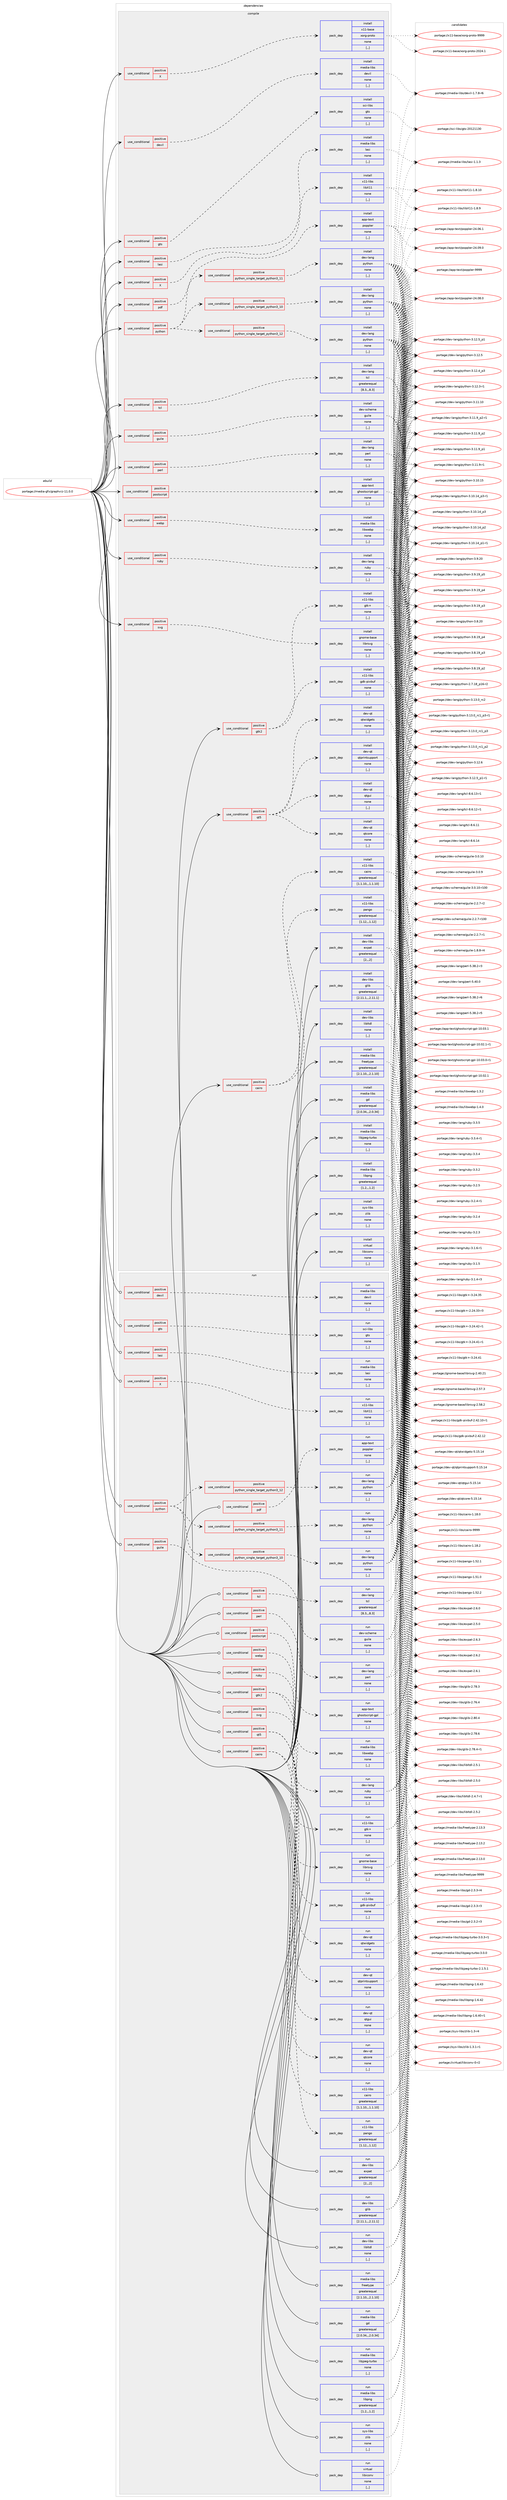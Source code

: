 digraph prolog {

# *************
# Graph options
# *************

newrank=true;
concentrate=true;
compound=true;
graph [rankdir=LR,fontname=Helvetica,fontsize=10,ranksep=1.5];#, ranksep=2.5, nodesep=0.2];
edge  [arrowhead=vee];
node  [fontname=Helvetica,fontsize=10];

# **********
# The ebuild
# **********

subgraph cluster_leftcol {
color=gray;
label=<<i>ebuild</i>>;
id [label="portage://media-gfx/graphviz-11.0.0", color=red, width=4, href="../media-gfx/graphviz-11.0.0.svg"];
}

# ****************
# The dependencies
# ****************

subgraph cluster_midcol {
color=gray;
label=<<i>dependencies</i>>;
subgraph cluster_compile {
fillcolor="#eeeeee";
style=filled;
label=<<i>compile</i>>;
subgraph cond205683 {
dependency797765 [label=<<TABLE BORDER="0" CELLBORDER="1" CELLSPACING="0" CELLPADDING="4"><TR><TD ROWSPAN="3" CELLPADDING="10">use_conditional</TD></TR><TR><TD>positive</TD></TR><TR><TD>X</TD></TR></TABLE>>, shape=none, color=red];
subgraph pack585993 {
dependency797766 [label=<<TABLE BORDER="0" CELLBORDER="1" CELLSPACING="0" CELLPADDING="4" WIDTH="220"><TR><TD ROWSPAN="6" CELLPADDING="30">pack_dep</TD></TR><TR><TD WIDTH="110">install</TD></TR><TR><TD>x11-base</TD></TR><TR><TD>xorg-proto</TD></TR><TR><TD>none</TD></TR><TR><TD>[,,]</TD></TR></TABLE>>, shape=none, color=blue];
}
dependency797765:e -> dependency797766:w [weight=20,style="dashed",arrowhead="vee"];
}
id:e -> dependency797765:w [weight=20,style="solid",arrowhead="vee"];
subgraph cond205684 {
dependency797767 [label=<<TABLE BORDER="0" CELLBORDER="1" CELLSPACING="0" CELLPADDING="4"><TR><TD ROWSPAN="3" CELLPADDING="10">use_conditional</TD></TR><TR><TD>positive</TD></TR><TR><TD>X</TD></TR></TABLE>>, shape=none, color=red];
subgraph pack585994 {
dependency797768 [label=<<TABLE BORDER="0" CELLBORDER="1" CELLSPACING="0" CELLPADDING="4" WIDTH="220"><TR><TD ROWSPAN="6" CELLPADDING="30">pack_dep</TD></TR><TR><TD WIDTH="110">install</TD></TR><TR><TD>x11-libs</TD></TR><TR><TD>libX11</TD></TR><TR><TD>none</TD></TR><TR><TD>[,,]</TD></TR></TABLE>>, shape=none, color=blue];
}
dependency797767:e -> dependency797768:w [weight=20,style="dashed",arrowhead="vee"];
}
id:e -> dependency797767:w [weight=20,style="solid",arrowhead="vee"];
subgraph cond205685 {
dependency797769 [label=<<TABLE BORDER="0" CELLBORDER="1" CELLSPACING="0" CELLPADDING="4"><TR><TD ROWSPAN="3" CELLPADDING="10">use_conditional</TD></TR><TR><TD>positive</TD></TR><TR><TD>cairo</TD></TR></TABLE>>, shape=none, color=red];
subgraph pack585995 {
dependency797770 [label=<<TABLE BORDER="0" CELLBORDER="1" CELLSPACING="0" CELLPADDING="4" WIDTH="220"><TR><TD ROWSPAN="6" CELLPADDING="30">pack_dep</TD></TR><TR><TD WIDTH="110">install</TD></TR><TR><TD>x11-libs</TD></TR><TR><TD>cairo</TD></TR><TR><TD>greaterequal</TD></TR><TR><TD>[1.1.10,,,1.1.10]</TD></TR></TABLE>>, shape=none, color=blue];
}
dependency797769:e -> dependency797770:w [weight=20,style="dashed",arrowhead="vee"];
subgraph pack585996 {
dependency797771 [label=<<TABLE BORDER="0" CELLBORDER="1" CELLSPACING="0" CELLPADDING="4" WIDTH="220"><TR><TD ROWSPAN="6" CELLPADDING="30">pack_dep</TD></TR><TR><TD WIDTH="110">install</TD></TR><TR><TD>x11-libs</TD></TR><TR><TD>pango</TD></TR><TR><TD>greaterequal</TD></TR><TR><TD>[1.12,,,1.12]</TD></TR></TABLE>>, shape=none, color=blue];
}
dependency797769:e -> dependency797771:w [weight=20,style="dashed",arrowhead="vee"];
}
id:e -> dependency797769:w [weight=20,style="solid",arrowhead="vee"];
subgraph cond205686 {
dependency797772 [label=<<TABLE BORDER="0" CELLBORDER="1" CELLSPACING="0" CELLPADDING="4"><TR><TD ROWSPAN="3" CELLPADDING="10">use_conditional</TD></TR><TR><TD>positive</TD></TR><TR><TD>devil</TD></TR></TABLE>>, shape=none, color=red];
subgraph pack585997 {
dependency797773 [label=<<TABLE BORDER="0" CELLBORDER="1" CELLSPACING="0" CELLPADDING="4" WIDTH="220"><TR><TD ROWSPAN="6" CELLPADDING="30">pack_dep</TD></TR><TR><TD WIDTH="110">install</TD></TR><TR><TD>media-libs</TD></TR><TR><TD>devil</TD></TR><TR><TD>none</TD></TR><TR><TD>[,,]</TD></TR></TABLE>>, shape=none, color=blue];
}
dependency797772:e -> dependency797773:w [weight=20,style="dashed",arrowhead="vee"];
}
id:e -> dependency797772:w [weight=20,style="solid",arrowhead="vee"];
subgraph cond205687 {
dependency797774 [label=<<TABLE BORDER="0" CELLBORDER="1" CELLSPACING="0" CELLPADDING="4"><TR><TD ROWSPAN="3" CELLPADDING="10">use_conditional</TD></TR><TR><TD>positive</TD></TR><TR><TD>gtk2</TD></TR></TABLE>>, shape=none, color=red];
subgraph pack585998 {
dependency797775 [label=<<TABLE BORDER="0" CELLBORDER="1" CELLSPACING="0" CELLPADDING="4" WIDTH="220"><TR><TD ROWSPAN="6" CELLPADDING="30">pack_dep</TD></TR><TR><TD WIDTH="110">install</TD></TR><TR><TD>x11-libs</TD></TR><TR><TD>gdk-pixbuf</TD></TR><TR><TD>none</TD></TR><TR><TD>[,,]</TD></TR></TABLE>>, shape=none, color=blue];
}
dependency797774:e -> dependency797775:w [weight=20,style="dashed",arrowhead="vee"];
subgraph pack585999 {
dependency797776 [label=<<TABLE BORDER="0" CELLBORDER="1" CELLSPACING="0" CELLPADDING="4" WIDTH="220"><TR><TD ROWSPAN="6" CELLPADDING="30">pack_dep</TD></TR><TR><TD WIDTH="110">install</TD></TR><TR><TD>x11-libs</TD></TR><TR><TD>gtk+</TD></TR><TR><TD>none</TD></TR><TR><TD>[,,]</TD></TR></TABLE>>, shape=none, color=blue];
}
dependency797774:e -> dependency797776:w [weight=20,style="dashed",arrowhead="vee"];
}
id:e -> dependency797774:w [weight=20,style="solid",arrowhead="vee"];
subgraph cond205688 {
dependency797777 [label=<<TABLE BORDER="0" CELLBORDER="1" CELLSPACING="0" CELLPADDING="4"><TR><TD ROWSPAN="3" CELLPADDING="10">use_conditional</TD></TR><TR><TD>positive</TD></TR><TR><TD>gts</TD></TR></TABLE>>, shape=none, color=red];
subgraph pack586000 {
dependency797778 [label=<<TABLE BORDER="0" CELLBORDER="1" CELLSPACING="0" CELLPADDING="4" WIDTH="220"><TR><TD ROWSPAN="6" CELLPADDING="30">pack_dep</TD></TR><TR><TD WIDTH="110">install</TD></TR><TR><TD>sci-libs</TD></TR><TR><TD>gts</TD></TR><TR><TD>none</TD></TR><TR><TD>[,,]</TD></TR></TABLE>>, shape=none, color=blue];
}
dependency797777:e -> dependency797778:w [weight=20,style="dashed",arrowhead="vee"];
}
id:e -> dependency797777:w [weight=20,style="solid",arrowhead="vee"];
subgraph cond205689 {
dependency797779 [label=<<TABLE BORDER="0" CELLBORDER="1" CELLSPACING="0" CELLPADDING="4"><TR><TD ROWSPAN="3" CELLPADDING="10">use_conditional</TD></TR><TR><TD>positive</TD></TR><TR><TD>guile</TD></TR></TABLE>>, shape=none, color=red];
subgraph pack586001 {
dependency797780 [label=<<TABLE BORDER="0" CELLBORDER="1" CELLSPACING="0" CELLPADDING="4" WIDTH="220"><TR><TD ROWSPAN="6" CELLPADDING="30">pack_dep</TD></TR><TR><TD WIDTH="110">install</TD></TR><TR><TD>dev-scheme</TD></TR><TR><TD>guile</TD></TR><TR><TD>none</TD></TR><TR><TD>[,,]</TD></TR></TABLE>>, shape=none, color=blue];
}
dependency797779:e -> dependency797780:w [weight=20,style="dashed",arrowhead="vee"];
}
id:e -> dependency797779:w [weight=20,style="solid",arrowhead="vee"];
subgraph cond205690 {
dependency797781 [label=<<TABLE BORDER="0" CELLBORDER="1" CELLSPACING="0" CELLPADDING="4"><TR><TD ROWSPAN="3" CELLPADDING="10">use_conditional</TD></TR><TR><TD>positive</TD></TR><TR><TD>lasi</TD></TR></TABLE>>, shape=none, color=red];
subgraph pack586002 {
dependency797782 [label=<<TABLE BORDER="0" CELLBORDER="1" CELLSPACING="0" CELLPADDING="4" WIDTH="220"><TR><TD ROWSPAN="6" CELLPADDING="30">pack_dep</TD></TR><TR><TD WIDTH="110">install</TD></TR><TR><TD>media-libs</TD></TR><TR><TD>lasi</TD></TR><TR><TD>none</TD></TR><TR><TD>[,,]</TD></TR></TABLE>>, shape=none, color=blue];
}
dependency797781:e -> dependency797782:w [weight=20,style="dashed",arrowhead="vee"];
}
id:e -> dependency797781:w [weight=20,style="solid",arrowhead="vee"];
subgraph cond205691 {
dependency797783 [label=<<TABLE BORDER="0" CELLBORDER="1" CELLSPACING="0" CELLPADDING="4"><TR><TD ROWSPAN="3" CELLPADDING="10">use_conditional</TD></TR><TR><TD>positive</TD></TR><TR><TD>pdf</TD></TR></TABLE>>, shape=none, color=red];
subgraph pack586003 {
dependency797784 [label=<<TABLE BORDER="0" CELLBORDER="1" CELLSPACING="0" CELLPADDING="4" WIDTH="220"><TR><TD ROWSPAN="6" CELLPADDING="30">pack_dep</TD></TR><TR><TD WIDTH="110">install</TD></TR><TR><TD>app-text</TD></TR><TR><TD>poppler</TD></TR><TR><TD>none</TD></TR><TR><TD>[,,]</TD></TR></TABLE>>, shape=none, color=blue];
}
dependency797783:e -> dependency797784:w [weight=20,style="dashed",arrowhead="vee"];
}
id:e -> dependency797783:w [weight=20,style="solid",arrowhead="vee"];
subgraph cond205692 {
dependency797785 [label=<<TABLE BORDER="0" CELLBORDER="1" CELLSPACING="0" CELLPADDING="4"><TR><TD ROWSPAN="3" CELLPADDING="10">use_conditional</TD></TR><TR><TD>positive</TD></TR><TR><TD>perl</TD></TR></TABLE>>, shape=none, color=red];
subgraph pack586004 {
dependency797786 [label=<<TABLE BORDER="0" CELLBORDER="1" CELLSPACING="0" CELLPADDING="4" WIDTH="220"><TR><TD ROWSPAN="6" CELLPADDING="30">pack_dep</TD></TR><TR><TD WIDTH="110">install</TD></TR><TR><TD>dev-lang</TD></TR><TR><TD>perl</TD></TR><TR><TD>none</TD></TR><TR><TD>[,,]</TD></TR></TABLE>>, shape=none, color=blue];
}
dependency797785:e -> dependency797786:w [weight=20,style="dashed",arrowhead="vee"];
}
id:e -> dependency797785:w [weight=20,style="solid",arrowhead="vee"];
subgraph cond205693 {
dependency797787 [label=<<TABLE BORDER="0" CELLBORDER="1" CELLSPACING="0" CELLPADDING="4"><TR><TD ROWSPAN="3" CELLPADDING="10">use_conditional</TD></TR><TR><TD>positive</TD></TR><TR><TD>postscript</TD></TR></TABLE>>, shape=none, color=red];
subgraph pack586005 {
dependency797788 [label=<<TABLE BORDER="0" CELLBORDER="1" CELLSPACING="0" CELLPADDING="4" WIDTH="220"><TR><TD ROWSPAN="6" CELLPADDING="30">pack_dep</TD></TR><TR><TD WIDTH="110">install</TD></TR><TR><TD>app-text</TD></TR><TR><TD>ghostscript-gpl</TD></TR><TR><TD>none</TD></TR><TR><TD>[,,]</TD></TR></TABLE>>, shape=none, color=blue];
}
dependency797787:e -> dependency797788:w [weight=20,style="dashed",arrowhead="vee"];
}
id:e -> dependency797787:w [weight=20,style="solid",arrowhead="vee"];
subgraph cond205694 {
dependency797789 [label=<<TABLE BORDER="0" CELLBORDER="1" CELLSPACING="0" CELLPADDING="4"><TR><TD ROWSPAN="3" CELLPADDING="10">use_conditional</TD></TR><TR><TD>positive</TD></TR><TR><TD>python</TD></TR></TABLE>>, shape=none, color=red];
subgraph cond205695 {
dependency797790 [label=<<TABLE BORDER="0" CELLBORDER="1" CELLSPACING="0" CELLPADDING="4"><TR><TD ROWSPAN="3" CELLPADDING="10">use_conditional</TD></TR><TR><TD>positive</TD></TR><TR><TD>python_single_target_python3_10</TD></TR></TABLE>>, shape=none, color=red];
subgraph pack586006 {
dependency797791 [label=<<TABLE BORDER="0" CELLBORDER="1" CELLSPACING="0" CELLPADDING="4" WIDTH="220"><TR><TD ROWSPAN="6" CELLPADDING="30">pack_dep</TD></TR><TR><TD WIDTH="110">install</TD></TR><TR><TD>dev-lang</TD></TR><TR><TD>python</TD></TR><TR><TD>none</TD></TR><TR><TD>[,,]</TD></TR></TABLE>>, shape=none, color=blue];
}
dependency797790:e -> dependency797791:w [weight=20,style="dashed",arrowhead="vee"];
}
dependency797789:e -> dependency797790:w [weight=20,style="dashed",arrowhead="vee"];
subgraph cond205696 {
dependency797792 [label=<<TABLE BORDER="0" CELLBORDER="1" CELLSPACING="0" CELLPADDING="4"><TR><TD ROWSPAN="3" CELLPADDING="10">use_conditional</TD></TR><TR><TD>positive</TD></TR><TR><TD>python_single_target_python3_11</TD></TR></TABLE>>, shape=none, color=red];
subgraph pack586007 {
dependency797793 [label=<<TABLE BORDER="0" CELLBORDER="1" CELLSPACING="0" CELLPADDING="4" WIDTH="220"><TR><TD ROWSPAN="6" CELLPADDING="30">pack_dep</TD></TR><TR><TD WIDTH="110">install</TD></TR><TR><TD>dev-lang</TD></TR><TR><TD>python</TD></TR><TR><TD>none</TD></TR><TR><TD>[,,]</TD></TR></TABLE>>, shape=none, color=blue];
}
dependency797792:e -> dependency797793:w [weight=20,style="dashed",arrowhead="vee"];
}
dependency797789:e -> dependency797792:w [weight=20,style="dashed",arrowhead="vee"];
subgraph cond205697 {
dependency797794 [label=<<TABLE BORDER="0" CELLBORDER="1" CELLSPACING="0" CELLPADDING="4"><TR><TD ROWSPAN="3" CELLPADDING="10">use_conditional</TD></TR><TR><TD>positive</TD></TR><TR><TD>python_single_target_python3_12</TD></TR></TABLE>>, shape=none, color=red];
subgraph pack586008 {
dependency797795 [label=<<TABLE BORDER="0" CELLBORDER="1" CELLSPACING="0" CELLPADDING="4" WIDTH="220"><TR><TD ROWSPAN="6" CELLPADDING="30">pack_dep</TD></TR><TR><TD WIDTH="110">install</TD></TR><TR><TD>dev-lang</TD></TR><TR><TD>python</TD></TR><TR><TD>none</TD></TR><TR><TD>[,,]</TD></TR></TABLE>>, shape=none, color=blue];
}
dependency797794:e -> dependency797795:w [weight=20,style="dashed",arrowhead="vee"];
}
dependency797789:e -> dependency797794:w [weight=20,style="dashed",arrowhead="vee"];
}
id:e -> dependency797789:w [weight=20,style="solid",arrowhead="vee"];
subgraph cond205698 {
dependency797796 [label=<<TABLE BORDER="0" CELLBORDER="1" CELLSPACING="0" CELLPADDING="4"><TR><TD ROWSPAN="3" CELLPADDING="10">use_conditional</TD></TR><TR><TD>positive</TD></TR><TR><TD>qt5</TD></TR></TABLE>>, shape=none, color=red];
subgraph pack586009 {
dependency797797 [label=<<TABLE BORDER="0" CELLBORDER="1" CELLSPACING="0" CELLPADDING="4" WIDTH="220"><TR><TD ROWSPAN="6" CELLPADDING="30">pack_dep</TD></TR><TR><TD WIDTH="110">install</TD></TR><TR><TD>dev-qt</TD></TR><TR><TD>qtcore</TD></TR><TR><TD>none</TD></TR><TR><TD>[,,]</TD></TR></TABLE>>, shape=none, color=blue];
}
dependency797796:e -> dependency797797:w [weight=20,style="dashed",arrowhead="vee"];
subgraph pack586010 {
dependency797798 [label=<<TABLE BORDER="0" CELLBORDER="1" CELLSPACING="0" CELLPADDING="4" WIDTH="220"><TR><TD ROWSPAN="6" CELLPADDING="30">pack_dep</TD></TR><TR><TD WIDTH="110">install</TD></TR><TR><TD>dev-qt</TD></TR><TR><TD>qtgui</TD></TR><TR><TD>none</TD></TR><TR><TD>[,,]</TD></TR></TABLE>>, shape=none, color=blue];
}
dependency797796:e -> dependency797798:w [weight=20,style="dashed",arrowhead="vee"];
subgraph pack586011 {
dependency797799 [label=<<TABLE BORDER="0" CELLBORDER="1" CELLSPACING="0" CELLPADDING="4" WIDTH="220"><TR><TD ROWSPAN="6" CELLPADDING="30">pack_dep</TD></TR><TR><TD WIDTH="110">install</TD></TR><TR><TD>dev-qt</TD></TR><TR><TD>qtprintsupport</TD></TR><TR><TD>none</TD></TR><TR><TD>[,,]</TD></TR></TABLE>>, shape=none, color=blue];
}
dependency797796:e -> dependency797799:w [weight=20,style="dashed",arrowhead="vee"];
subgraph pack586012 {
dependency797800 [label=<<TABLE BORDER="0" CELLBORDER="1" CELLSPACING="0" CELLPADDING="4" WIDTH="220"><TR><TD ROWSPAN="6" CELLPADDING="30">pack_dep</TD></TR><TR><TD WIDTH="110">install</TD></TR><TR><TD>dev-qt</TD></TR><TR><TD>qtwidgets</TD></TR><TR><TD>none</TD></TR><TR><TD>[,,]</TD></TR></TABLE>>, shape=none, color=blue];
}
dependency797796:e -> dependency797800:w [weight=20,style="dashed",arrowhead="vee"];
}
id:e -> dependency797796:w [weight=20,style="solid",arrowhead="vee"];
subgraph cond205699 {
dependency797801 [label=<<TABLE BORDER="0" CELLBORDER="1" CELLSPACING="0" CELLPADDING="4"><TR><TD ROWSPAN="3" CELLPADDING="10">use_conditional</TD></TR><TR><TD>positive</TD></TR><TR><TD>ruby</TD></TR></TABLE>>, shape=none, color=red];
subgraph pack586013 {
dependency797802 [label=<<TABLE BORDER="0" CELLBORDER="1" CELLSPACING="0" CELLPADDING="4" WIDTH="220"><TR><TD ROWSPAN="6" CELLPADDING="30">pack_dep</TD></TR><TR><TD WIDTH="110">install</TD></TR><TR><TD>dev-lang</TD></TR><TR><TD>ruby</TD></TR><TR><TD>none</TD></TR><TR><TD>[,,]</TD></TR></TABLE>>, shape=none, color=blue];
}
dependency797801:e -> dependency797802:w [weight=20,style="dashed",arrowhead="vee"];
}
id:e -> dependency797801:w [weight=20,style="solid",arrowhead="vee"];
subgraph cond205700 {
dependency797803 [label=<<TABLE BORDER="0" CELLBORDER="1" CELLSPACING="0" CELLPADDING="4"><TR><TD ROWSPAN="3" CELLPADDING="10">use_conditional</TD></TR><TR><TD>positive</TD></TR><TR><TD>svg</TD></TR></TABLE>>, shape=none, color=red];
subgraph pack586014 {
dependency797804 [label=<<TABLE BORDER="0" CELLBORDER="1" CELLSPACING="0" CELLPADDING="4" WIDTH="220"><TR><TD ROWSPAN="6" CELLPADDING="30">pack_dep</TD></TR><TR><TD WIDTH="110">install</TD></TR><TR><TD>gnome-base</TD></TR><TR><TD>librsvg</TD></TR><TR><TD>none</TD></TR><TR><TD>[,,]</TD></TR></TABLE>>, shape=none, color=blue];
}
dependency797803:e -> dependency797804:w [weight=20,style="dashed",arrowhead="vee"];
}
id:e -> dependency797803:w [weight=20,style="solid",arrowhead="vee"];
subgraph cond205701 {
dependency797805 [label=<<TABLE BORDER="0" CELLBORDER="1" CELLSPACING="0" CELLPADDING="4"><TR><TD ROWSPAN="3" CELLPADDING="10">use_conditional</TD></TR><TR><TD>positive</TD></TR><TR><TD>tcl</TD></TR></TABLE>>, shape=none, color=red];
subgraph pack586015 {
dependency797806 [label=<<TABLE BORDER="0" CELLBORDER="1" CELLSPACING="0" CELLPADDING="4" WIDTH="220"><TR><TD ROWSPAN="6" CELLPADDING="30">pack_dep</TD></TR><TR><TD WIDTH="110">install</TD></TR><TR><TD>dev-lang</TD></TR><TR><TD>tcl</TD></TR><TR><TD>greaterequal</TD></TR><TR><TD>[8.3,,,8.3]</TD></TR></TABLE>>, shape=none, color=blue];
}
dependency797805:e -> dependency797806:w [weight=20,style="dashed",arrowhead="vee"];
}
id:e -> dependency797805:w [weight=20,style="solid",arrowhead="vee"];
subgraph cond205702 {
dependency797807 [label=<<TABLE BORDER="0" CELLBORDER="1" CELLSPACING="0" CELLPADDING="4"><TR><TD ROWSPAN="3" CELLPADDING="10">use_conditional</TD></TR><TR><TD>positive</TD></TR><TR><TD>webp</TD></TR></TABLE>>, shape=none, color=red];
subgraph pack586016 {
dependency797808 [label=<<TABLE BORDER="0" CELLBORDER="1" CELLSPACING="0" CELLPADDING="4" WIDTH="220"><TR><TD ROWSPAN="6" CELLPADDING="30">pack_dep</TD></TR><TR><TD WIDTH="110">install</TD></TR><TR><TD>media-libs</TD></TR><TR><TD>libwebp</TD></TR><TR><TD>none</TD></TR><TR><TD>[,,]</TD></TR></TABLE>>, shape=none, color=blue];
}
dependency797807:e -> dependency797808:w [weight=20,style="dashed",arrowhead="vee"];
}
id:e -> dependency797807:w [weight=20,style="solid",arrowhead="vee"];
subgraph pack586017 {
dependency797809 [label=<<TABLE BORDER="0" CELLBORDER="1" CELLSPACING="0" CELLPADDING="4" WIDTH="220"><TR><TD ROWSPAN="6" CELLPADDING="30">pack_dep</TD></TR><TR><TD WIDTH="110">install</TD></TR><TR><TD>dev-libs</TD></TR><TR><TD>expat</TD></TR><TR><TD>greaterequal</TD></TR><TR><TD>[2,,,2]</TD></TR></TABLE>>, shape=none, color=blue];
}
id:e -> dependency797809:w [weight=20,style="solid",arrowhead="vee"];
subgraph pack586018 {
dependency797810 [label=<<TABLE BORDER="0" CELLBORDER="1" CELLSPACING="0" CELLPADDING="4" WIDTH="220"><TR><TD ROWSPAN="6" CELLPADDING="30">pack_dep</TD></TR><TR><TD WIDTH="110">install</TD></TR><TR><TD>dev-libs</TD></TR><TR><TD>glib</TD></TR><TR><TD>greaterequal</TD></TR><TR><TD>[2.11.1,,,2.11.1]</TD></TR></TABLE>>, shape=none, color=blue];
}
id:e -> dependency797810:w [weight=20,style="solid",arrowhead="vee"];
subgraph pack586019 {
dependency797811 [label=<<TABLE BORDER="0" CELLBORDER="1" CELLSPACING="0" CELLPADDING="4" WIDTH="220"><TR><TD ROWSPAN="6" CELLPADDING="30">pack_dep</TD></TR><TR><TD WIDTH="110">install</TD></TR><TR><TD>dev-libs</TD></TR><TR><TD>libltdl</TD></TR><TR><TD>none</TD></TR><TR><TD>[,,]</TD></TR></TABLE>>, shape=none, color=blue];
}
id:e -> dependency797811:w [weight=20,style="solid",arrowhead="vee"];
subgraph pack586020 {
dependency797812 [label=<<TABLE BORDER="0" CELLBORDER="1" CELLSPACING="0" CELLPADDING="4" WIDTH="220"><TR><TD ROWSPAN="6" CELLPADDING="30">pack_dep</TD></TR><TR><TD WIDTH="110">install</TD></TR><TR><TD>media-libs</TD></TR><TR><TD>freetype</TD></TR><TR><TD>greaterequal</TD></TR><TR><TD>[2.1.10,,,2.1.10]</TD></TR></TABLE>>, shape=none, color=blue];
}
id:e -> dependency797812:w [weight=20,style="solid",arrowhead="vee"];
subgraph pack586021 {
dependency797813 [label=<<TABLE BORDER="0" CELLBORDER="1" CELLSPACING="0" CELLPADDING="4" WIDTH="220"><TR><TD ROWSPAN="6" CELLPADDING="30">pack_dep</TD></TR><TR><TD WIDTH="110">install</TD></TR><TR><TD>media-libs</TD></TR><TR><TD>gd</TD></TR><TR><TD>greaterequal</TD></TR><TR><TD>[2.0.34,,,2.0.34]</TD></TR></TABLE>>, shape=none, color=blue];
}
id:e -> dependency797813:w [weight=20,style="solid",arrowhead="vee"];
subgraph pack586022 {
dependency797814 [label=<<TABLE BORDER="0" CELLBORDER="1" CELLSPACING="0" CELLPADDING="4" WIDTH="220"><TR><TD ROWSPAN="6" CELLPADDING="30">pack_dep</TD></TR><TR><TD WIDTH="110">install</TD></TR><TR><TD>media-libs</TD></TR><TR><TD>libjpeg-turbo</TD></TR><TR><TD>none</TD></TR><TR><TD>[,,]</TD></TR></TABLE>>, shape=none, color=blue];
}
id:e -> dependency797814:w [weight=20,style="solid",arrowhead="vee"];
subgraph pack586023 {
dependency797815 [label=<<TABLE BORDER="0" CELLBORDER="1" CELLSPACING="0" CELLPADDING="4" WIDTH="220"><TR><TD ROWSPAN="6" CELLPADDING="30">pack_dep</TD></TR><TR><TD WIDTH="110">install</TD></TR><TR><TD>media-libs</TD></TR><TR><TD>libpng</TD></TR><TR><TD>greaterequal</TD></TR><TR><TD>[1.2,,,1.2]</TD></TR></TABLE>>, shape=none, color=blue];
}
id:e -> dependency797815:w [weight=20,style="solid",arrowhead="vee"];
subgraph pack586024 {
dependency797816 [label=<<TABLE BORDER="0" CELLBORDER="1" CELLSPACING="0" CELLPADDING="4" WIDTH="220"><TR><TD ROWSPAN="6" CELLPADDING="30">pack_dep</TD></TR><TR><TD WIDTH="110">install</TD></TR><TR><TD>sys-libs</TD></TR><TR><TD>zlib</TD></TR><TR><TD>none</TD></TR><TR><TD>[,,]</TD></TR></TABLE>>, shape=none, color=blue];
}
id:e -> dependency797816:w [weight=20,style="solid",arrowhead="vee"];
subgraph pack586025 {
dependency797817 [label=<<TABLE BORDER="0" CELLBORDER="1" CELLSPACING="0" CELLPADDING="4" WIDTH="220"><TR><TD ROWSPAN="6" CELLPADDING="30">pack_dep</TD></TR><TR><TD WIDTH="110">install</TD></TR><TR><TD>virtual</TD></TR><TR><TD>libiconv</TD></TR><TR><TD>none</TD></TR><TR><TD>[,,]</TD></TR></TABLE>>, shape=none, color=blue];
}
id:e -> dependency797817:w [weight=20,style="solid",arrowhead="vee"];
}
subgraph cluster_compileandrun {
fillcolor="#eeeeee";
style=filled;
label=<<i>compile and run</i>>;
}
subgraph cluster_run {
fillcolor="#eeeeee";
style=filled;
label=<<i>run</i>>;
subgraph cond205703 {
dependency797818 [label=<<TABLE BORDER="0" CELLBORDER="1" CELLSPACING="0" CELLPADDING="4"><TR><TD ROWSPAN="3" CELLPADDING="10">use_conditional</TD></TR><TR><TD>positive</TD></TR><TR><TD>X</TD></TR></TABLE>>, shape=none, color=red];
subgraph pack586026 {
dependency797819 [label=<<TABLE BORDER="0" CELLBORDER="1" CELLSPACING="0" CELLPADDING="4" WIDTH="220"><TR><TD ROWSPAN="6" CELLPADDING="30">pack_dep</TD></TR><TR><TD WIDTH="110">run</TD></TR><TR><TD>x11-libs</TD></TR><TR><TD>libX11</TD></TR><TR><TD>none</TD></TR><TR><TD>[,,]</TD></TR></TABLE>>, shape=none, color=blue];
}
dependency797818:e -> dependency797819:w [weight=20,style="dashed",arrowhead="vee"];
}
id:e -> dependency797818:w [weight=20,style="solid",arrowhead="odot"];
subgraph cond205704 {
dependency797820 [label=<<TABLE BORDER="0" CELLBORDER="1" CELLSPACING="0" CELLPADDING="4"><TR><TD ROWSPAN="3" CELLPADDING="10">use_conditional</TD></TR><TR><TD>positive</TD></TR><TR><TD>cairo</TD></TR></TABLE>>, shape=none, color=red];
subgraph pack586027 {
dependency797821 [label=<<TABLE BORDER="0" CELLBORDER="1" CELLSPACING="0" CELLPADDING="4" WIDTH="220"><TR><TD ROWSPAN="6" CELLPADDING="30">pack_dep</TD></TR><TR><TD WIDTH="110">run</TD></TR><TR><TD>x11-libs</TD></TR><TR><TD>cairo</TD></TR><TR><TD>greaterequal</TD></TR><TR><TD>[1.1.10,,,1.1.10]</TD></TR></TABLE>>, shape=none, color=blue];
}
dependency797820:e -> dependency797821:w [weight=20,style="dashed",arrowhead="vee"];
subgraph pack586028 {
dependency797822 [label=<<TABLE BORDER="0" CELLBORDER="1" CELLSPACING="0" CELLPADDING="4" WIDTH="220"><TR><TD ROWSPAN="6" CELLPADDING="30">pack_dep</TD></TR><TR><TD WIDTH="110">run</TD></TR><TR><TD>x11-libs</TD></TR><TR><TD>pango</TD></TR><TR><TD>greaterequal</TD></TR><TR><TD>[1.12,,,1.12]</TD></TR></TABLE>>, shape=none, color=blue];
}
dependency797820:e -> dependency797822:w [weight=20,style="dashed",arrowhead="vee"];
}
id:e -> dependency797820:w [weight=20,style="solid",arrowhead="odot"];
subgraph cond205705 {
dependency797823 [label=<<TABLE BORDER="0" CELLBORDER="1" CELLSPACING="0" CELLPADDING="4"><TR><TD ROWSPAN="3" CELLPADDING="10">use_conditional</TD></TR><TR><TD>positive</TD></TR><TR><TD>devil</TD></TR></TABLE>>, shape=none, color=red];
subgraph pack586029 {
dependency797824 [label=<<TABLE BORDER="0" CELLBORDER="1" CELLSPACING="0" CELLPADDING="4" WIDTH="220"><TR><TD ROWSPAN="6" CELLPADDING="30">pack_dep</TD></TR><TR><TD WIDTH="110">run</TD></TR><TR><TD>media-libs</TD></TR><TR><TD>devil</TD></TR><TR><TD>none</TD></TR><TR><TD>[,,]</TD></TR></TABLE>>, shape=none, color=blue];
}
dependency797823:e -> dependency797824:w [weight=20,style="dashed",arrowhead="vee"];
}
id:e -> dependency797823:w [weight=20,style="solid",arrowhead="odot"];
subgraph cond205706 {
dependency797825 [label=<<TABLE BORDER="0" CELLBORDER="1" CELLSPACING="0" CELLPADDING="4"><TR><TD ROWSPAN="3" CELLPADDING="10">use_conditional</TD></TR><TR><TD>positive</TD></TR><TR><TD>gtk2</TD></TR></TABLE>>, shape=none, color=red];
subgraph pack586030 {
dependency797826 [label=<<TABLE BORDER="0" CELLBORDER="1" CELLSPACING="0" CELLPADDING="4" WIDTH="220"><TR><TD ROWSPAN="6" CELLPADDING="30">pack_dep</TD></TR><TR><TD WIDTH="110">run</TD></TR><TR><TD>x11-libs</TD></TR><TR><TD>gdk-pixbuf</TD></TR><TR><TD>none</TD></TR><TR><TD>[,,]</TD></TR></TABLE>>, shape=none, color=blue];
}
dependency797825:e -> dependency797826:w [weight=20,style="dashed",arrowhead="vee"];
subgraph pack586031 {
dependency797827 [label=<<TABLE BORDER="0" CELLBORDER="1" CELLSPACING="0" CELLPADDING="4" WIDTH="220"><TR><TD ROWSPAN="6" CELLPADDING="30">pack_dep</TD></TR><TR><TD WIDTH="110">run</TD></TR><TR><TD>x11-libs</TD></TR><TR><TD>gtk+</TD></TR><TR><TD>none</TD></TR><TR><TD>[,,]</TD></TR></TABLE>>, shape=none, color=blue];
}
dependency797825:e -> dependency797827:w [weight=20,style="dashed",arrowhead="vee"];
}
id:e -> dependency797825:w [weight=20,style="solid",arrowhead="odot"];
subgraph cond205707 {
dependency797828 [label=<<TABLE BORDER="0" CELLBORDER="1" CELLSPACING="0" CELLPADDING="4"><TR><TD ROWSPAN="3" CELLPADDING="10">use_conditional</TD></TR><TR><TD>positive</TD></TR><TR><TD>gts</TD></TR></TABLE>>, shape=none, color=red];
subgraph pack586032 {
dependency797829 [label=<<TABLE BORDER="0" CELLBORDER="1" CELLSPACING="0" CELLPADDING="4" WIDTH="220"><TR><TD ROWSPAN="6" CELLPADDING="30">pack_dep</TD></TR><TR><TD WIDTH="110">run</TD></TR><TR><TD>sci-libs</TD></TR><TR><TD>gts</TD></TR><TR><TD>none</TD></TR><TR><TD>[,,]</TD></TR></TABLE>>, shape=none, color=blue];
}
dependency797828:e -> dependency797829:w [weight=20,style="dashed",arrowhead="vee"];
}
id:e -> dependency797828:w [weight=20,style="solid",arrowhead="odot"];
subgraph cond205708 {
dependency797830 [label=<<TABLE BORDER="0" CELLBORDER="1" CELLSPACING="0" CELLPADDING="4"><TR><TD ROWSPAN="3" CELLPADDING="10">use_conditional</TD></TR><TR><TD>positive</TD></TR><TR><TD>guile</TD></TR></TABLE>>, shape=none, color=red];
subgraph pack586033 {
dependency797831 [label=<<TABLE BORDER="0" CELLBORDER="1" CELLSPACING="0" CELLPADDING="4" WIDTH="220"><TR><TD ROWSPAN="6" CELLPADDING="30">pack_dep</TD></TR><TR><TD WIDTH="110">run</TD></TR><TR><TD>dev-scheme</TD></TR><TR><TD>guile</TD></TR><TR><TD>none</TD></TR><TR><TD>[,,]</TD></TR></TABLE>>, shape=none, color=blue];
}
dependency797830:e -> dependency797831:w [weight=20,style="dashed",arrowhead="vee"];
}
id:e -> dependency797830:w [weight=20,style="solid",arrowhead="odot"];
subgraph cond205709 {
dependency797832 [label=<<TABLE BORDER="0" CELLBORDER="1" CELLSPACING="0" CELLPADDING="4"><TR><TD ROWSPAN="3" CELLPADDING="10">use_conditional</TD></TR><TR><TD>positive</TD></TR><TR><TD>lasi</TD></TR></TABLE>>, shape=none, color=red];
subgraph pack586034 {
dependency797833 [label=<<TABLE BORDER="0" CELLBORDER="1" CELLSPACING="0" CELLPADDING="4" WIDTH="220"><TR><TD ROWSPAN="6" CELLPADDING="30">pack_dep</TD></TR><TR><TD WIDTH="110">run</TD></TR><TR><TD>media-libs</TD></TR><TR><TD>lasi</TD></TR><TR><TD>none</TD></TR><TR><TD>[,,]</TD></TR></TABLE>>, shape=none, color=blue];
}
dependency797832:e -> dependency797833:w [weight=20,style="dashed",arrowhead="vee"];
}
id:e -> dependency797832:w [weight=20,style="solid",arrowhead="odot"];
subgraph cond205710 {
dependency797834 [label=<<TABLE BORDER="0" CELLBORDER="1" CELLSPACING="0" CELLPADDING="4"><TR><TD ROWSPAN="3" CELLPADDING="10">use_conditional</TD></TR><TR><TD>positive</TD></TR><TR><TD>pdf</TD></TR></TABLE>>, shape=none, color=red];
subgraph pack586035 {
dependency797835 [label=<<TABLE BORDER="0" CELLBORDER="1" CELLSPACING="0" CELLPADDING="4" WIDTH="220"><TR><TD ROWSPAN="6" CELLPADDING="30">pack_dep</TD></TR><TR><TD WIDTH="110">run</TD></TR><TR><TD>app-text</TD></TR><TR><TD>poppler</TD></TR><TR><TD>none</TD></TR><TR><TD>[,,]</TD></TR></TABLE>>, shape=none, color=blue];
}
dependency797834:e -> dependency797835:w [weight=20,style="dashed",arrowhead="vee"];
}
id:e -> dependency797834:w [weight=20,style="solid",arrowhead="odot"];
subgraph cond205711 {
dependency797836 [label=<<TABLE BORDER="0" CELLBORDER="1" CELLSPACING="0" CELLPADDING="4"><TR><TD ROWSPAN="3" CELLPADDING="10">use_conditional</TD></TR><TR><TD>positive</TD></TR><TR><TD>perl</TD></TR></TABLE>>, shape=none, color=red];
subgraph pack586036 {
dependency797837 [label=<<TABLE BORDER="0" CELLBORDER="1" CELLSPACING="0" CELLPADDING="4" WIDTH="220"><TR><TD ROWSPAN="6" CELLPADDING="30">pack_dep</TD></TR><TR><TD WIDTH="110">run</TD></TR><TR><TD>dev-lang</TD></TR><TR><TD>perl</TD></TR><TR><TD>none</TD></TR><TR><TD>[,,]</TD></TR></TABLE>>, shape=none, color=blue];
}
dependency797836:e -> dependency797837:w [weight=20,style="dashed",arrowhead="vee"];
}
id:e -> dependency797836:w [weight=20,style="solid",arrowhead="odot"];
subgraph cond205712 {
dependency797838 [label=<<TABLE BORDER="0" CELLBORDER="1" CELLSPACING="0" CELLPADDING="4"><TR><TD ROWSPAN="3" CELLPADDING="10">use_conditional</TD></TR><TR><TD>positive</TD></TR><TR><TD>postscript</TD></TR></TABLE>>, shape=none, color=red];
subgraph pack586037 {
dependency797839 [label=<<TABLE BORDER="0" CELLBORDER="1" CELLSPACING="0" CELLPADDING="4" WIDTH="220"><TR><TD ROWSPAN="6" CELLPADDING="30">pack_dep</TD></TR><TR><TD WIDTH="110">run</TD></TR><TR><TD>app-text</TD></TR><TR><TD>ghostscript-gpl</TD></TR><TR><TD>none</TD></TR><TR><TD>[,,]</TD></TR></TABLE>>, shape=none, color=blue];
}
dependency797838:e -> dependency797839:w [weight=20,style="dashed",arrowhead="vee"];
}
id:e -> dependency797838:w [weight=20,style="solid",arrowhead="odot"];
subgraph cond205713 {
dependency797840 [label=<<TABLE BORDER="0" CELLBORDER="1" CELLSPACING="0" CELLPADDING="4"><TR><TD ROWSPAN="3" CELLPADDING="10">use_conditional</TD></TR><TR><TD>positive</TD></TR><TR><TD>python</TD></TR></TABLE>>, shape=none, color=red];
subgraph cond205714 {
dependency797841 [label=<<TABLE BORDER="0" CELLBORDER="1" CELLSPACING="0" CELLPADDING="4"><TR><TD ROWSPAN="3" CELLPADDING="10">use_conditional</TD></TR><TR><TD>positive</TD></TR><TR><TD>python_single_target_python3_10</TD></TR></TABLE>>, shape=none, color=red];
subgraph pack586038 {
dependency797842 [label=<<TABLE BORDER="0" CELLBORDER="1" CELLSPACING="0" CELLPADDING="4" WIDTH="220"><TR><TD ROWSPAN="6" CELLPADDING="30">pack_dep</TD></TR><TR><TD WIDTH="110">run</TD></TR><TR><TD>dev-lang</TD></TR><TR><TD>python</TD></TR><TR><TD>none</TD></TR><TR><TD>[,,]</TD></TR></TABLE>>, shape=none, color=blue];
}
dependency797841:e -> dependency797842:w [weight=20,style="dashed",arrowhead="vee"];
}
dependency797840:e -> dependency797841:w [weight=20,style="dashed",arrowhead="vee"];
subgraph cond205715 {
dependency797843 [label=<<TABLE BORDER="0" CELLBORDER="1" CELLSPACING="0" CELLPADDING="4"><TR><TD ROWSPAN="3" CELLPADDING="10">use_conditional</TD></TR><TR><TD>positive</TD></TR><TR><TD>python_single_target_python3_11</TD></TR></TABLE>>, shape=none, color=red];
subgraph pack586039 {
dependency797844 [label=<<TABLE BORDER="0" CELLBORDER="1" CELLSPACING="0" CELLPADDING="4" WIDTH="220"><TR><TD ROWSPAN="6" CELLPADDING="30">pack_dep</TD></TR><TR><TD WIDTH="110">run</TD></TR><TR><TD>dev-lang</TD></TR><TR><TD>python</TD></TR><TR><TD>none</TD></TR><TR><TD>[,,]</TD></TR></TABLE>>, shape=none, color=blue];
}
dependency797843:e -> dependency797844:w [weight=20,style="dashed",arrowhead="vee"];
}
dependency797840:e -> dependency797843:w [weight=20,style="dashed",arrowhead="vee"];
subgraph cond205716 {
dependency797845 [label=<<TABLE BORDER="0" CELLBORDER="1" CELLSPACING="0" CELLPADDING="4"><TR><TD ROWSPAN="3" CELLPADDING="10">use_conditional</TD></TR><TR><TD>positive</TD></TR><TR><TD>python_single_target_python3_12</TD></TR></TABLE>>, shape=none, color=red];
subgraph pack586040 {
dependency797846 [label=<<TABLE BORDER="0" CELLBORDER="1" CELLSPACING="0" CELLPADDING="4" WIDTH="220"><TR><TD ROWSPAN="6" CELLPADDING="30">pack_dep</TD></TR><TR><TD WIDTH="110">run</TD></TR><TR><TD>dev-lang</TD></TR><TR><TD>python</TD></TR><TR><TD>none</TD></TR><TR><TD>[,,]</TD></TR></TABLE>>, shape=none, color=blue];
}
dependency797845:e -> dependency797846:w [weight=20,style="dashed",arrowhead="vee"];
}
dependency797840:e -> dependency797845:w [weight=20,style="dashed",arrowhead="vee"];
}
id:e -> dependency797840:w [weight=20,style="solid",arrowhead="odot"];
subgraph cond205717 {
dependency797847 [label=<<TABLE BORDER="0" CELLBORDER="1" CELLSPACING="0" CELLPADDING="4"><TR><TD ROWSPAN="3" CELLPADDING="10">use_conditional</TD></TR><TR><TD>positive</TD></TR><TR><TD>qt5</TD></TR></TABLE>>, shape=none, color=red];
subgraph pack586041 {
dependency797848 [label=<<TABLE BORDER="0" CELLBORDER="1" CELLSPACING="0" CELLPADDING="4" WIDTH="220"><TR><TD ROWSPAN="6" CELLPADDING="30">pack_dep</TD></TR><TR><TD WIDTH="110">run</TD></TR><TR><TD>dev-qt</TD></TR><TR><TD>qtcore</TD></TR><TR><TD>none</TD></TR><TR><TD>[,,]</TD></TR></TABLE>>, shape=none, color=blue];
}
dependency797847:e -> dependency797848:w [weight=20,style="dashed",arrowhead="vee"];
subgraph pack586042 {
dependency797849 [label=<<TABLE BORDER="0" CELLBORDER="1" CELLSPACING="0" CELLPADDING="4" WIDTH="220"><TR><TD ROWSPAN="6" CELLPADDING="30">pack_dep</TD></TR><TR><TD WIDTH="110">run</TD></TR><TR><TD>dev-qt</TD></TR><TR><TD>qtgui</TD></TR><TR><TD>none</TD></TR><TR><TD>[,,]</TD></TR></TABLE>>, shape=none, color=blue];
}
dependency797847:e -> dependency797849:w [weight=20,style="dashed",arrowhead="vee"];
subgraph pack586043 {
dependency797850 [label=<<TABLE BORDER="0" CELLBORDER="1" CELLSPACING="0" CELLPADDING="4" WIDTH="220"><TR><TD ROWSPAN="6" CELLPADDING="30">pack_dep</TD></TR><TR><TD WIDTH="110">run</TD></TR><TR><TD>dev-qt</TD></TR><TR><TD>qtprintsupport</TD></TR><TR><TD>none</TD></TR><TR><TD>[,,]</TD></TR></TABLE>>, shape=none, color=blue];
}
dependency797847:e -> dependency797850:w [weight=20,style="dashed",arrowhead="vee"];
subgraph pack586044 {
dependency797851 [label=<<TABLE BORDER="0" CELLBORDER="1" CELLSPACING="0" CELLPADDING="4" WIDTH="220"><TR><TD ROWSPAN="6" CELLPADDING="30">pack_dep</TD></TR><TR><TD WIDTH="110">run</TD></TR><TR><TD>dev-qt</TD></TR><TR><TD>qtwidgets</TD></TR><TR><TD>none</TD></TR><TR><TD>[,,]</TD></TR></TABLE>>, shape=none, color=blue];
}
dependency797847:e -> dependency797851:w [weight=20,style="dashed",arrowhead="vee"];
}
id:e -> dependency797847:w [weight=20,style="solid",arrowhead="odot"];
subgraph cond205718 {
dependency797852 [label=<<TABLE BORDER="0" CELLBORDER="1" CELLSPACING="0" CELLPADDING="4"><TR><TD ROWSPAN="3" CELLPADDING="10">use_conditional</TD></TR><TR><TD>positive</TD></TR><TR><TD>ruby</TD></TR></TABLE>>, shape=none, color=red];
subgraph pack586045 {
dependency797853 [label=<<TABLE BORDER="0" CELLBORDER="1" CELLSPACING="0" CELLPADDING="4" WIDTH="220"><TR><TD ROWSPAN="6" CELLPADDING="30">pack_dep</TD></TR><TR><TD WIDTH="110">run</TD></TR><TR><TD>dev-lang</TD></TR><TR><TD>ruby</TD></TR><TR><TD>none</TD></TR><TR><TD>[,,]</TD></TR></TABLE>>, shape=none, color=blue];
}
dependency797852:e -> dependency797853:w [weight=20,style="dashed",arrowhead="vee"];
}
id:e -> dependency797852:w [weight=20,style="solid",arrowhead="odot"];
subgraph cond205719 {
dependency797854 [label=<<TABLE BORDER="0" CELLBORDER="1" CELLSPACING="0" CELLPADDING="4"><TR><TD ROWSPAN="3" CELLPADDING="10">use_conditional</TD></TR><TR><TD>positive</TD></TR><TR><TD>svg</TD></TR></TABLE>>, shape=none, color=red];
subgraph pack586046 {
dependency797855 [label=<<TABLE BORDER="0" CELLBORDER="1" CELLSPACING="0" CELLPADDING="4" WIDTH="220"><TR><TD ROWSPAN="6" CELLPADDING="30">pack_dep</TD></TR><TR><TD WIDTH="110">run</TD></TR><TR><TD>gnome-base</TD></TR><TR><TD>librsvg</TD></TR><TR><TD>none</TD></TR><TR><TD>[,,]</TD></TR></TABLE>>, shape=none, color=blue];
}
dependency797854:e -> dependency797855:w [weight=20,style="dashed",arrowhead="vee"];
}
id:e -> dependency797854:w [weight=20,style="solid",arrowhead="odot"];
subgraph cond205720 {
dependency797856 [label=<<TABLE BORDER="0" CELLBORDER="1" CELLSPACING="0" CELLPADDING="4"><TR><TD ROWSPAN="3" CELLPADDING="10">use_conditional</TD></TR><TR><TD>positive</TD></TR><TR><TD>tcl</TD></TR></TABLE>>, shape=none, color=red];
subgraph pack586047 {
dependency797857 [label=<<TABLE BORDER="0" CELLBORDER="1" CELLSPACING="0" CELLPADDING="4" WIDTH="220"><TR><TD ROWSPAN="6" CELLPADDING="30">pack_dep</TD></TR><TR><TD WIDTH="110">run</TD></TR><TR><TD>dev-lang</TD></TR><TR><TD>tcl</TD></TR><TR><TD>greaterequal</TD></TR><TR><TD>[8.3,,,8.3]</TD></TR></TABLE>>, shape=none, color=blue];
}
dependency797856:e -> dependency797857:w [weight=20,style="dashed",arrowhead="vee"];
}
id:e -> dependency797856:w [weight=20,style="solid",arrowhead="odot"];
subgraph cond205721 {
dependency797858 [label=<<TABLE BORDER="0" CELLBORDER="1" CELLSPACING="0" CELLPADDING="4"><TR><TD ROWSPAN="3" CELLPADDING="10">use_conditional</TD></TR><TR><TD>positive</TD></TR><TR><TD>webp</TD></TR></TABLE>>, shape=none, color=red];
subgraph pack586048 {
dependency797859 [label=<<TABLE BORDER="0" CELLBORDER="1" CELLSPACING="0" CELLPADDING="4" WIDTH="220"><TR><TD ROWSPAN="6" CELLPADDING="30">pack_dep</TD></TR><TR><TD WIDTH="110">run</TD></TR><TR><TD>media-libs</TD></TR><TR><TD>libwebp</TD></TR><TR><TD>none</TD></TR><TR><TD>[,,]</TD></TR></TABLE>>, shape=none, color=blue];
}
dependency797858:e -> dependency797859:w [weight=20,style="dashed",arrowhead="vee"];
}
id:e -> dependency797858:w [weight=20,style="solid",arrowhead="odot"];
subgraph pack586049 {
dependency797860 [label=<<TABLE BORDER="0" CELLBORDER="1" CELLSPACING="0" CELLPADDING="4" WIDTH="220"><TR><TD ROWSPAN="6" CELLPADDING="30">pack_dep</TD></TR><TR><TD WIDTH="110">run</TD></TR><TR><TD>dev-libs</TD></TR><TR><TD>expat</TD></TR><TR><TD>greaterequal</TD></TR><TR><TD>[2,,,2]</TD></TR></TABLE>>, shape=none, color=blue];
}
id:e -> dependency797860:w [weight=20,style="solid",arrowhead="odot"];
subgraph pack586050 {
dependency797861 [label=<<TABLE BORDER="0" CELLBORDER="1" CELLSPACING="0" CELLPADDING="4" WIDTH="220"><TR><TD ROWSPAN="6" CELLPADDING="30">pack_dep</TD></TR><TR><TD WIDTH="110">run</TD></TR><TR><TD>dev-libs</TD></TR><TR><TD>glib</TD></TR><TR><TD>greaterequal</TD></TR><TR><TD>[2.11.1,,,2.11.1]</TD></TR></TABLE>>, shape=none, color=blue];
}
id:e -> dependency797861:w [weight=20,style="solid",arrowhead="odot"];
subgraph pack586051 {
dependency797862 [label=<<TABLE BORDER="0" CELLBORDER="1" CELLSPACING="0" CELLPADDING="4" WIDTH="220"><TR><TD ROWSPAN="6" CELLPADDING="30">pack_dep</TD></TR><TR><TD WIDTH="110">run</TD></TR><TR><TD>dev-libs</TD></TR><TR><TD>libltdl</TD></TR><TR><TD>none</TD></TR><TR><TD>[,,]</TD></TR></TABLE>>, shape=none, color=blue];
}
id:e -> dependency797862:w [weight=20,style="solid",arrowhead="odot"];
subgraph pack586052 {
dependency797863 [label=<<TABLE BORDER="0" CELLBORDER="1" CELLSPACING="0" CELLPADDING="4" WIDTH="220"><TR><TD ROWSPAN="6" CELLPADDING="30">pack_dep</TD></TR><TR><TD WIDTH="110">run</TD></TR><TR><TD>media-libs</TD></TR><TR><TD>freetype</TD></TR><TR><TD>greaterequal</TD></TR><TR><TD>[2.1.10,,,2.1.10]</TD></TR></TABLE>>, shape=none, color=blue];
}
id:e -> dependency797863:w [weight=20,style="solid",arrowhead="odot"];
subgraph pack586053 {
dependency797864 [label=<<TABLE BORDER="0" CELLBORDER="1" CELLSPACING="0" CELLPADDING="4" WIDTH="220"><TR><TD ROWSPAN="6" CELLPADDING="30">pack_dep</TD></TR><TR><TD WIDTH="110">run</TD></TR><TR><TD>media-libs</TD></TR><TR><TD>gd</TD></TR><TR><TD>greaterequal</TD></TR><TR><TD>[2.0.34,,,2.0.34]</TD></TR></TABLE>>, shape=none, color=blue];
}
id:e -> dependency797864:w [weight=20,style="solid",arrowhead="odot"];
subgraph pack586054 {
dependency797865 [label=<<TABLE BORDER="0" CELLBORDER="1" CELLSPACING="0" CELLPADDING="4" WIDTH="220"><TR><TD ROWSPAN="6" CELLPADDING="30">pack_dep</TD></TR><TR><TD WIDTH="110">run</TD></TR><TR><TD>media-libs</TD></TR><TR><TD>libjpeg-turbo</TD></TR><TR><TD>none</TD></TR><TR><TD>[,,]</TD></TR></TABLE>>, shape=none, color=blue];
}
id:e -> dependency797865:w [weight=20,style="solid",arrowhead="odot"];
subgraph pack586055 {
dependency797866 [label=<<TABLE BORDER="0" CELLBORDER="1" CELLSPACING="0" CELLPADDING="4" WIDTH="220"><TR><TD ROWSPAN="6" CELLPADDING="30">pack_dep</TD></TR><TR><TD WIDTH="110">run</TD></TR><TR><TD>media-libs</TD></TR><TR><TD>libpng</TD></TR><TR><TD>greaterequal</TD></TR><TR><TD>[1.2,,,1.2]</TD></TR></TABLE>>, shape=none, color=blue];
}
id:e -> dependency797866:w [weight=20,style="solid",arrowhead="odot"];
subgraph pack586056 {
dependency797867 [label=<<TABLE BORDER="0" CELLBORDER="1" CELLSPACING="0" CELLPADDING="4" WIDTH="220"><TR><TD ROWSPAN="6" CELLPADDING="30">pack_dep</TD></TR><TR><TD WIDTH="110">run</TD></TR><TR><TD>sys-libs</TD></TR><TR><TD>zlib</TD></TR><TR><TD>none</TD></TR><TR><TD>[,,]</TD></TR></TABLE>>, shape=none, color=blue];
}
id:e -> dependency797867:w [weight=20,style="solid",arrowhead="odot"];
subgraph pack586057 {
dependency797868 [label=<<TABLE BORDER="0" CELLBORDER="1" CELLSPACING="0" CELLPADDING="4" WIDTH="220"><TR><TD ROWSPAN="6" CELLPADDING="30">pack_dep</TD></TR><TR><TD WIDTH="110">run</TD></TR><TR><TD>virtual</TD></TR><TR><TD>libiconv</TD></TR><TR><TD>none</TD></TR><TR><TD>[,,]</TD></TR></TABLE>>, shape=none, color=blue];
}
id:e -> dependency797868:w [weight=20,style="solid",arrowhead="odot"];
}
}

# **************
# The candidates
# **************

subgraph cluster_choices {
rank=same;
color=gray;
label=<<i>candidates</i>>;

subgraph choice585993 {
color=black;
nodesep=1;
choice120494945989711510147120111114103451121141111161114557575757 [label="portage://x11-base/xorg-proto-9999", color=red, width=4,href="../x11-base/xorg-proto-9999.svg"];
choice1204949459897115101471201111141034511211411111611145504850524649 [label="portage://x11-base/xorg-proto-2024.1", color=red, width=4,href="../x11-base/xorg-proto-2024.1.svg"];
dependency797766:e -> choice120494945989711510147120111114103451121141111161114557575757:w [style=dotted,weight="100"];
dependency797766:e -> choice1204949459897115101471201111141034511211411111611145504850524649:w [style=dotted,weight="100"];
}
subgraph choice585994 {
color=black;
nodesep=1;
choice12049494510810598115471081059888494945494656464948 [label="portage://x11-libs/libX11-1.8.10", color=red, width=4,href="../x11-libs/libX11-1.8.10.svg"];
choice120494945108105981154710810598884949454946564657 [label="portage://x11-libs/libX11-1.8.9", color=red, width=4,href="../x11-libs/libX11-1.8.9.svg"];
dependency797768:e -> choice12049494510810598115471081059888494945494656464948:w [style=dotted,weight="100"];
dependency797768:e -> choice120494945108105981154710810598884949454946564657:w [style=dotted,weight="100"];
}
subgraph choice585995 {
color=black;
nodesep=1;
choice120494945108105981154799971051141114557575757 [label="portage://x11-libs/cairo-9999", color=red, width=4,href="../x11-libs/cairo-9999.svg"];
choice1204949451081059811547999710511411145494649564650 [label="portage://x11-libs/cairo-1.18.2", color=red, width=4,href="../x11-libs/cairo-1.18.2.svg"];
choice1204949451081059811547999710511411145494649564648 [label="portage://x11-libs/cairo-1.18.0", color=red, width=4,href="../x11-libs/cairo-1.18.0.svg"];
dependency797770:e -> choice120494945108105981154799971051141114557575757:w [style=dotted,weight="100"];
dependency797770:e -> choice1204949451081059811547999710511411145494649564650:w [style=dotted,weight="100"];
dependency797770:e -> choice1204949451081059811547999710511411145494649564648:w [style=dotted,weight="100"];
}
subgraph choice585996 {
color=black;
nodesep=1;
choice12049494510810598115471129711010311145494653504650 [label="portage://x11-libs/pango-1.52.2", color=red, width=4,href="../x11-libs/pango-1.52.2.svg"];
choice12049494510810598115471129711010311145494653504649 [label="portage://x11-libs/pango-1.52.1", color=red, width=4,href="../x11-libs/pango-1.52.1.svg"];
choice12049494510810598115471129711010311145494653494648 [label="portage://x11-libs/pango-1.51.0", color=red, width=4,href="../x11-libs/pango-1.51.0.svg"];
dependency797771:e -> choice12049494510810598115471129711010311145494653504650:w [style=dotted,weight="100"];
dependency797771:e -> choice12049494510810598115471129711010311145494653504649:w [style=dotted,weight="100"];
dependency797771:e -> choice12049494510810598115471129711010311145494653494648:w [style=dotted,weight="100"];
}
subgraph choice585997 {
color=black;
nodesep=1;
choice109101100105974510810598115471001011181051084549465546564511454 [label="portage://media-libs/devil-1.7.8-r6", color=red, width=4,href="../media-libs/devil-1.7.8-r6.svg"];
dependency797773:e -> choice109101100105974510810598115471001011181051084549465546564511454:w [style=dotted,weight="100"];
}
subgraph choice585998 {
color=black;
nodesep=1;
choice120494945108105981154710310010745112105120981171024550465250464950 [label="portage://x11-libs/gdk-pixbuf-2.42.12", color=red, width=4,href="../x11-libs/gdk-pixbuf-2.42.12.svg"];
choice1204949451081059811547103100107451121051209811710245504652504649484511449 [label="portage://x11-libs/gdk-pixbuf-2.42.10-r1", color=red, width=4,href="../x11-libs/gdk-pixbuf-2.42.10-r1.svg"];
dependency797775:e -> choice120494945108105981154710310010745112105120981171024550465250464950:w [style=dotted,weight="100"];
dependency797775:e -> choice1204949451081059811547103100107451121051209811710245504652504649484511449:w [style=dotted,weight="100"];
}
subgraph choice585999 {
color=black;
nodesep=1;
choice12049494510810598115471031161074345514650524652504511449 [label="portage://x11-libs/gtk+-3.24.42-r1", color=red, width=4,href="../x11-libs/gtk+-3.24.42-r1.svg"];
choice12049494510810598115471031161074345514650524652494511449 [label="portage://x11-libs/gtk+-3.24.41-r1", color=red, width=4,href="../x11-libs/gtk+-3.24.41-r1.svg"];
choice1204949451081059811547103116107434551465052465249 [label="portage://x11-libs/gtk+-3.24.41", color=red, width=4,href="../x11-libs/gtk+-3.24.41.svg"];
choice1204949451081059811547103116107434551465052465153 [label="portage://x11-libs/gtk+-3.24.35", color=red, width=4,href="../x11-libs/gtk+-3.24.35.svg"];
choice12049494510810598115471031161074345504650524651514511451 [label="portage://x11-libs/gtk+-2.24.33-r3", color=red, width=4,href="../x11-libs/gtk+-2.24.33-r3.svg"];
dependency797776:e -> choice12049494510810598115471031161074345514650524652504511449:w [style=dotted,weight="100"];
dependency797776:e -> choice12049494510810598115471031161074345514650524652494511449:w [style=dotted,weight="100"];
dependency797776:e -> choice1204949451081059811547103116107434551465052465249:w [style=dotted,weight="100"];
dependency797776:e -> choice1204949451081059811547103116107434551465052465153:w [style=dotted,weight="100"];
dependency797776:e -> choice12049494510810598115471031161074345504650524651514511451:w [style=dotted,weight="100"];
}
subgraph choice586000 {
color=black;
nodesep=1;
choice11599105451081059811547103116115455048495049495148 [label="portage://sci-libs/gts-20121130", color=red, width=4,href="../sci-libs/gts-20121130.svg"];
dependency797778:e -> choice11599105451081059811547103116115455048495049495148:w [style=dotted,weight="100"];
}
subgraph choice586001 {
color=black;
nodesep=1;
choice1001011184511599104101109101471031171051081014551464846494845114494848 [label="portage://dev-scheme/guile-3.0.10-r100", color=red, width=4,href="../dev-scheme/guile-3.0.10-r100.svg"];
choice10010111845115991041011091014710311710510810145514648464948 [label="portage://dev-scheme/guile-3.0.10", color=red, width=4,href="../dev-scheme/guile-3.0.10.svg"];
choice100101118451159910410110910147103117105108101455146484657 [label="portage://dev-scheme/guile-3.0.9", color=red, width=4,href="../dev-scheme/guile-3.0.9.svg"];
choice1001011184511599104101109101471031171051081014550465046554511450 [label="portage://dev-scheme/guile-2.2.7-r2", color=red, width=4,href="../dev-scheme/guile-2.2.7-r2.svg"];
choice10010111845115991041011091014710311710510810145504650465545114494848 [label="portage://dev-scheme/guile-2.2.7-r100", color=red, width=4,href="../dev-scheme/guile-2.2.7-r100.svg"];
choice1001011184511599104101109101471031171051081014550465046554511449 [label="portage://dev-scheme/guile-2.2.7-r1", color=red, width=4,href="../dev-scheme/guile-2.2.7-r1.svg"];
choice1001011184511599104101109101471031171051081014549465646564511452 [label="portage://dev-scheme/guile-1.8.8-r4", color=red, width=4,href="../dev-scheme/guile-1.8.8-r4.svg"];
dependency797780:e -> choice1001011184511599104101109101471031171051081014551464846494845114494848:w [style=dotted,weight="100"];
dependency797780:e -> choice10010111845115991041011091014710311710510810145514648464948:w [style=dotted,weight="100"];
dependency797780:e -> choice100101118451159910410110910147103117105108101455146484657:w [style=dotted,weight="100"];
dependency797780:e -> choice1001011184511599104101109101471031171051081014550465046554511450:w [style=dotted,weight="100"];
dependency797780:e -> choice10010111845115991041011091014710311710510810145504650465545114494848:w [style=dotted,weight="100"];
dependency797780:e -> choice1001011184511599104101109101471031171051081014550465046554511449:w [style=dotted,weight="100"];
dependency797780:e -> choice1001011184511599104101109101471031171051081014549465646564511452:w [style=dotted,weight="100"];
}
subgraph choice586002 {
color=black;
nodesep=1;
choice1091011001059745108105981154710897115105454946494651 [label="portage://media-libs/lasi-1.1.3", color=red, width=4,href="../media-libs/lasi-1.1.3.svg"];
dependency797782:e -> choice1091011001059745108105981154710897115105454946494651:w [style=dotted,weight="100"];
}
subgraph choice586003 {
color=black;
nodesep=1;
choice9711211245116101120116471121111121121081011144557575757 [label="portage://app-text/poppler-9999", color=red, width=4,href="../app-text/poppler-9999.svg"];
choice9711211245116101120116471121111121121081011144550524648574648 [label="portage://app-text/poppler-24.09.0", color=red, width=4,href="../app-text/poppler-24.09.0.svg"];
choice9711211245116101120116471121111121121081011144550524648564648 [label="portage://app-text/poppler-24.08.0", color=red, width=4,href="../app-text/poppler-24.08.0.svg"];
choice9711211245116101120116471121111121121081011144550524648544649 [label="portage://app-text/poppler-24.06.1", color=red, width=4,href="../app-text/poppler-24.06.1.svg"];
dependency797784:e -> choice9711211245116101120116471121111121121081011144557575757:w [style=dotted,weight="100"];
dependency797784:e -> choice9711211245116101120116471121111121121081011144550524648574648:w [style=dotted,weight="100"];
dependency797784:e -> choice9711211245116101120116471121111121121081011144550524648564648:w [style=dotted,weight="100"];
dependency797784:e -> choice9711211245116101120116471121111121121081011144550524648544649:w [style=dotted,weight="100"];
}
subgraph choice586004 {
color=black;
nodesep=1;
choice10010111845108971101034711210111410845534652484648 [label="portage://dev-lang/perl-5.40.0", color=red, width=4,href="../dev-lang/perl-5.40.0.svg"];
choice100101118451089711010347112101114108455346515646504511454 [label="portage://dev-lang/perl-5.38.2-r6", color=red, width=4,href="../dev-lang/perl-5.38.2-r6.svg"];
choice100101118451089711010347112101114108455346515646504511453 [label="portage://dev-lang/perl-5.38.2-r5", color=red, width=4,href="../dev-lang/perl-5.38.2-r5.svg"];
choice100101118451089711010347112101114108455346515646504511451 [label="portage://dev-lang/perl-5.38.2-r3", color=red, width=4,href="../dev-lang/perl-5.38.2-r3.svg"];
dependency797786:e -> choice10010111845108971101034711210111410845534652484648:w [style=dotted,weight="100"];
dependency797786:e -> choice100101118451089711010347112101114108455346515646504511454:w [style=dotted,weight="100"];
dependency797786:e -> choice100101118451089711010347112101114108455346515646504511453:w [style=dotted,weight="100"];
dependency797786:e -> choice100101118451089711010347112101114108455346515646504511451:w [style=dotted,weight="100"];
}
subgraph choice586005 {
color=black;
nodesep=1;
choice97112112451161011201164710310411111511611599114105112116451031121084549484648514649 [label="portage://app-text/ghostscript-gpl-10.03.1", color=red, width=4,href="../app-text/ghostscript-gpl-10.03.1.svg"];
choice971121124511610112011647103104111115116115991141051121164510311210845494846485146484511449 [label="portage://app-text/ghostscript-gpl-10.03.0-r1", color=red, width=4,href="../app-text/ghostscript-gpl-10.03.0-r1.svg"];
choice971121124511610112011647103104111115116115991141051121164510311210845494846485046494511449 [label="portage://app-text/ghostscript-gpl-10.02.1-r1", color=red, width=4,href="../app-text/ghostscript-gpl-10.02.1-r1.svg"];
choice97112112451161011201164710310411111511611599114105112116451031121084549484648504649 [label="portage://app-text/ghostscript-gpl-10.02.1", color=red, width=4,href="../app-text/ghostscript-gpl-10.02.1.svg"];
dependency797788:e -> choice97112112451161011201164710310411111511611599114105112116451031121084549484648514649:w [style=dotted,weight="100"];
dependency797788:e -> choice971121124511610112011647103104111115116115991141051121164510311210845494846485146484511449:w [style=dotted,weight="100"];
dependency797788:e -> choice971121124511610112011647103104111115116115991141051121164510311210845494846485046494511449:w [style=dotted,weight="100"];
dependency797788:e -> choice97112112451161011201164710310411111511611599114105112116451031121084549484648504649:w [style=dotted,weight="100"];
}
subgraph choice586006 {
color=black;
nodesep=1;
choice10010111845108971101034711212111610411111045514649514648951149950 [label="portage://dev-lang/python-3.13.0_rc2", color=red, width=4,href="../dev-lang/python-3.13.0_rc2.svg"];
choice1001011184510897110103471121211161041111104551464951464895114994995112514511449 [label="portage://dev-lang/python-3.13.0_rc1_p3-r1", color=red, width=4,href="../dev-lang/python-3.13.0_rc1_p3-r1.svg"];
choice100101118451089711010347112121116104111110455146495146489511499499511251 [label="portage://dev-lang/python-3.13.0_rc1_p3", color=red, width=4,href="../dev-lang/python-3.13.0_rc1_p3.svg"];
choice100101118451089711010347112121116104111110455146495146489511499499511250 [label="portage://dev-lang/python-3.13.0_rc1_p2", color=red, width=4,href="../dev-lang/python-3.13.0_rc1_p2.svg"];
choice10010111845108971101034711212111610411111045514649504654 [label="portage://dev-lang/python-3.12.6", color=red, width=4,href="../dev-lang/python-3.12.6.svg"];
choice1001011184510897110103471121211161041111104551464950465395112494511449 [label="portage://dev-lang/python-3.12.5_p1-r1", color=red, width=4,href="../dev-lang/python-3.12.5_p1-r1.svg"];
choice100101118451089711010347112121116104111110455146495046539511249 [label="portage://dev-lang/python-3.12.5_p1", color=red, width=4,href="../dev-lang/python-3.12.5_p1.svg"];
choice10010111845108971101034711212111610411111045514649504653 [label="portage://dev-lang/python-3.12.5", color=red, width=4,href="../dev-lang/python-3.12.5.svg"];
choice100101118451089711010347112121116104111110455146495046529511251 [label="portage://dev-lang/python-3.12.4_p3", color=red, width=4,href="../dev-lang/python-3.12.4_p3.svg"];
choice100101118451089711010347112121116104111110455146495046514511449 [label="portage://dev-lang/python-3.12.3-r1", color=red, width=4,href="../dev-lang/python-3.12.3-r1.svg"];
choice1001011184510897110103471121211161041111104551464949464948 [label="portage://dev-lang/python-3.11.10", color=red, width=4,href="../dev-lang/python-3.11.10.svg"];
choice1001011184510897110103471121211161041111104551464949465795112504511449 [label="portage://dev-lang/python-3.11.9_p2-r1", color=red, width=4,href="../dev-lang/python-3.11.9_p2-r1.svg"];
choice100101118451089711010347112121116104111110455146494946579511250 [label="portage://dev-lang/python-3.11.9_p2", color=red, width=4,href="../dev-lang/python-3.11.9_p2.svg"];
choice100101118451089711010347112121116104111110455146494946579511249 [label="portage://dev-lang/python-3.11.9_p1", color=red, width=4,href="../dev-lang/python-3.11.9_p1.svg"];
choice100101118451089711010347112121116104111110455146494946574511449 [label="portage://dev-lang/python-3.11.9-r1", color=red, width=4,href="../dev-lang/python-3.11.9-r1.svg"];
choice1001011184510897110103471121211161041111104551464948464953 [label="portage://dev-lang/python-3.10.15", color=red, width=4,href="../dev-lang/python-3.10.15.svg"];
choice100101118451089711010347112121116104111110455146494846495295112514511449 [label="portage://dev-lang/python-3.10.14_p3-r1", color=red, width=4,href="../dev-lang/python-3.10.14_p3-r1.svg"];
choice10010111845108971101034711212111610411111045514649484649529511251 [label="portage://dev-lang/python-3.10.14_p3", color=red, width=4,href="../dev-lang/python-3.10.14_p3.svg"];
choice10010111845108971101034711212111610411111045514649484649529511250 [label="portage://dev-lang/python-3.10.14_p2", color=red, width=4,href="../dev-lang/python-3.10.14_p2.svg"];
choice100101118451089711010347112121116104111110455146494846495295112494511449 [label="portage://dev-lang/python-3.10.14_p1-r1", color=red, width=4,href="../dev-lang/python-3.10.14_p1-r1.svg"];
choice10010111845108971101034711212111610411111045514657465048 [label="portage://dev-lang/python-3.9.20", color=red, width=4,href="../dev-lang/python-3.9.20.svg"];
choice100101118451089711010347112121116104111110455146574649579511253 [label="portage://dev-lang/python-3.9.19_p5", color=red, width=4,href="../dev-lang/python-3.9.19_p5.svg"];
choice100101118451089711010347112121116104111110455146574649579511252 [label="portage://dev-lang/python-3.9.19_p4", color=red, width=4,href="../dev-lang/python-3.9.19_p4.svg"];
choice100101118451089711010347112121116104111110455146574649579511251 [label="portage://dev-lang/python-3.9.19_p3", color=red, width=4,href="../dev-lang/python-3.9.19_p3.svg"];
choice10010111845108971101034711212111610411111045514656465048 [label="portage://dev-lang/python-3.8.20", color=red, width=4,href="../dev-lang/python-3.8.20.svg"];
choice100101118451089711010347112121116104111110455146564649579511252 [label="portage://dev-lang/python-3.8.19_p4", color=red, width=4,href="../dev-lang/python-3.8.19_p4.svg"];
choice100101118451089711010347112121116104111110455146564649579511251 [label="portage://dev-lang/python-3.8.19_p3", color=red, width=4,href="../dev-lang/python-3.8.19_p3.svg"];
choice100101118451089711010347112121116104111110455146564649579511250 [label="portage://dev-lang/python-3.8.19_p2", color=red, width=4,href="../dev-lang/python-3.8.19_p2.svg"];
choice100101118451089711010347112121116104111110455046554649569511249544511450 [label="portage://dev-lang/python-2.7.18_p16-r2", color=red, width=4,href="../dev-lang/python-2.7.18_p16-r2.svg"];
dependency797791:e -> choice10010111845108971101034711212111610411111045514649514648951149950:w [style=dotted,weight="100"];
dependency797791:e -> choice1001011184510897110103471121211161041111104551464951464895114994995112514511449:w [style=dotted,weight="100"];
dependency797791:e -> choice100101118451089711010347112121116104111110455146495146489511499499511251:w [style=dotted,weight="100"];
dependency797791:e -> choice100101118451089711010347112121116104111110455146495146489511499499511250:w [style=dotted,weight="100"];
dependency797791:e -> choice10010111845108971101034711212111610411111045514649504654:w [style=dotted,weight="100"];
dependency797791:e -> choice1001011184510897110103471121211161041111104551464950465395112494511449:w [style=dotted,weight="100"];
dependency797791:e -> choice100101118451089711010347112121116104111110455146495046539511249:w [style=dotted,weight="100"];
dependency797791:e -> choice10010111845108971101034711212111610411111045514649504653:w [style=dotted,weight="100"];
dependency797791:e -> choice100101118451089711010347112121116104111110455146495046529511251:w [style=dotted,weight="100"];
dependency797791:e -> choice100101118451089711010347112121116104111110455146495046514511449:w [style=dotted,weight="100"];
dependency797791:e -> choice1001011184510897110103471121211161041111104551464949464948:w [style=dotted,weight="100"];
dependency797791:e -> choice1001011184510897110103471121211161041111104551464949465795112504511449:w [style=dotted,weight="100"];
dependency797791:e -> choice100101118451089711010347112121116104111110455146494946579511250:w [style=dotted,weight="100"];
dependency797791:e -> choice100101118451089711010347112121116104111110455146494946579511249:w [style=dotted,weight="100"];
dependency797791:e -> choice100101118451089711010347112121116104111110455146494946574511449:w [style=dotted,weight="100"];
dependency797791:e -> choice1001011184510897110103471121211161041111104551464948464953:w [style=dotted,weight="100"];
dependency797791:e -> choice100101118451089711010347112121116104111110455146494846495295112514511449:w [style=dotted,weight="100"];
dependency797791:e -> choice10010111845108971101034711212111610411111045514649484649529511251:w [style=dotted,weight="100"];
dependency797791:e -> choice10010111845108971101034711212111610411111045514649484649529511250:w [style=dotted,weight="100"];
dependency797791:e -> choice100101118451089711010347112121116104111110455146494846495295112494511449:w [style=dotted,weight="100"];
dependency797791:e -> choice10010111845108971101034711212111610411111045514657465048:w [style=dotted,weight="100"];
dependency797791:e -> choice100101118451089711010347112121116104111110455146574649579511253:w [style=dotted,weight="100"];
dependency797791:e -> choice100101118451089711010347112121116104111110455146574649579511252:w [style=dotted,weight="100"];
dependency797791:e -> choice100101118451089711010347112121116104111110455146574649579511251:w [style=dotted,weight="100"];
dependency797791:e -> choice10010111845108971101034711212111610411111045514656465048:w [style=dotted,weight="100"];
dependency797791:e -> choice100101118451089711010347112121116104111110455146564649579511252:w [style=dotted,weight="100"];
dependency797791:e -> choice100101118451089711010347112121116104111110455146564649579511251:w [style=dotted,weight="100"];
dependency797791:e -> choice100101118451089711010347112121116104111110455146564649579511250:w [style=dotted,weight="100"];
dependency797791:e -> choice100101118451089711010347112121116104111110455046554649569511249544511450:w [style=dotted,weight="100"];
}
subgraph choice586007 {
color=black;
nodesep=1;
choice10010111845108971101034711212111610411111045514649514648951149950 [label="portage://dev-lang/python-3.13.0_rc2", color=red, width=4,href="../dev-lang/python-3.13.0_rc2.svg"];
choice1001011184510897110103471121211161041111104551464951464895114994995112514511449 [label="portage://dev-lang/python-3.13.0_rc1_p3-r1", color=red, width=4,href="../dev-lang/python-3.13.0_rc1_p3-r1.svg"];
choice100101118451089711010347112121116104111110455146495146489511499499511251 [label="portage://dev-lang/python-3.13.0_rc1_p3", color=red, width=4,href="../dev-lang/python-3.13.0_rc1_p3.svg"];
choice100101118451089711010347112121116104111110455146495146489511499499511250 [label="portage://dev-lang/python-3.13.0_rc1_p2", color=red, width=4,href="../dev-lang/python-3.13.0_rc1_p2.svg"];
choice10010111845108971101034711212111610411111045514649504654 [label="portage://dev-lang/python-3.12.6", color=red, width=4,href="../dev-lang/python-3.12.6.svg"];
choice1001011184510897110103471121211161041111104551464950465395112494511449 [label="portage://dev-lang/python-3.12.5_p1-r1", color=red, width=4,href="../dev-lang/python-3.12.5_p1-r1.svg"];
choice100101118451089711010347112121116104111110455146495046539511249 [label="portage://dev-lang/python-3.12.5_p1", color=red, width=4,href="../dev-lang/python-3.12.5_p1.svg"];
choice10010111845108971101034711212111610411111045514649504653 [label="portage://dev-lang/python-3.12.5", color=red, width=4,href="../dev-lang/python-3.12.5.svg"];
choice100101118451089711010347112121116104111110455146495046529511251 [label="portage://dev-lang/python-3.12.4_p3", color=red, width=4,href="../dev-lang/python-3.12.4_p3.svg"];
choice100101118451089711010347112121116104111110455146495046514511449 [label="portage://dev-lang/python-3.12.3-r1", color=red, width=4,href="../dev-lang/python-3.12.3-r1.svg"];
choice1001011184510897110103471121211161041111104551464949464948 [label="portage://dev-lang/python-3.11.10", color=red, width=4,href="../dev-lang/python-3.11.10.svg"];
choice1001011184510897110103471121211161041111104551464949465795112504511449 [label="portage://dev-lang/python-3.11.9_p2-r1", color=red, width=4,href="../dev-lang/python-3.11.9_p2-r1.svg"];
choice100101118451089711010347112121116104111110455146494946579511250 [label="portage://dev-lang/python-3.11.9_p2", color=red, width=4,href="../dev-lang/python-3.11.9_p2.svg"];
choice100101118451089711010347112121116104111110455146494946579511249 [label="portage://dev-lang/python-3.11.9_p1", color=red, width=4,href="../dev-lang/python-3.11.9_p1.svg"];
choice100101118451089711010347112121116104111110455146494946574511449 [label="portage://dev-lang/python-3.11.9-r1", color=red, width=4,href="../dev-lang/python-3.11.9-r1.svg"];
choice1001011184510897110103471121211161041111104551464948464953 [label="portage://dev-lang/python-3.10.15", color=red, width=4,href="../dev-lang/python-3.10.15.svg"];
choice100101118451089711010347112121116104111110455146494846495295112514511449 [label="portage://dev-lang/python-3.10.14_p3-r1", color=red, width=4,href="../dev-lang/python-3.10.14_p3-r1.svg"];
choice10010111845108971101034711212111610411111045514649484649529511251 [label="portage://dev-lang/python-3.10.14_p3", color=red, width=4,href="../dev-lang/python-3.10.14_p3.svg"];
choice10010111845108971101034711212111610411111045514649484649529511250 [label="portage://dev-lang/python-3.10.14_p2", color=red, width=4,href="../dev-lang/python-3.10.14_p2.svg"];
choice100101118451089711010347112121116104111110455146494846495295112494511449 [label="portage://dev-lang/python-3.10.14_p1-r1", color=red, width=4,href="../dev-lang/python-3.10.14_p1-r1.svg"];
choice10010111845108971101034711212111610411111045514657465048 [label="portage://dev-lang/python-3.9.20", color=red, width=4,href="../dev-lang/python-3.9.20.svg"];
choice100101118451089711010347112121116104111110455146574649579511253 [label="portage://dev-lang/python-3.9.19_p5", color=red, width=4,href="../dev-lang/python-3.9.19_p5.svg"];
choice100101118451089711010347112121116104111110455146574649579511252 [label="portage://dev-lang/python-3.9.19_p4", color=red, width=4,href="../dev-lang/python-3.9.19_p4.svg"];
choice100101118451089711010347112121116104111110455146574649579511251 [label="portage://dev-lang/python-3.9.19_p3", color=red, width=4,href="../dev-lang/python-3.9.19_p3.svg"];
choice10010111845108971101034711212111610411111045514656465048 [label="portage://dev-lang/python-3.8.20", color=red, width=4,href="../dev-lang/python-3.8.20.svg"];
choice100101118451089711010347112121116104111110455146564649579511252 [label="portage://dev-lang/python-3.8.19_p4", color=red, width=4,href="../dev-lang/python-3.8.19_p4.svg"];
choice100101118451089711010347112121116104111110455146564649579511251 [label="portage://dev-lang/python-3.8.19_p3", color=red, width=4,href="../dev-lang/python-3.8.19_p3.svg"];
choice100101118451089711010347112121116104111110455146564649579511250 [label="portage://dev-lang/python-3.8.19_p2", color=red, width=4,href="../dev-lang/python-3.8.19_p2.svg"];
choice100101118451089711010347112121116104111110455046554649569511249544511450 [label="portage://dev-lang/python-2.7.18_p16-r2", color=red, width=4,href="../dev-lang/python-2.7.18_p16-r2.svg"];
dependency797793:e -> choice10010111845108971101034711212111610411111045514649514648951149950:w [style=dotted,weight="100"];
dependency797793:e -> choice1001011184510897110103471121211161041111104551464951464895114994995112514511449:w [style=dotted,weight="100"];
dependency797793:e -> choice100101118451089711010347112121116104111110455146495146489511499499511251:w [style=dotted,weight="100"];
dependency797793:e -> choice100101118451089711010347112121116104111110455146495146489511499499511250:w [style=dotted,weight="100"];
dependency797793:e -> choice10010111845108971101034711212111610411111045514649504654:w [style=dotted,weight="100"];
dependency797793:e -> choice1001011184510897110103471121211161041111104551464950465395112494511449:w [style=dotted,weight="100"];
dependency797793:e -> choice100101118451089711010347112121116104111110455146495046539511249:w [style=dotted,weight="100"];
dependency797793:e -> choice10010111845108971101034711212111610411111045514649504653:w [style=dotted,weight="100"];
dependency797793:e -> choice100101118451089711010347112121116104111110455146495046529511251:w [style=dotted,weight="100"];
dependency797793:e -> choice100101118451089711010347112121116104111110455146495046514511449:w [style=dotted,weight="100"];
dependency797793:e -> choice1001011184510897110103471121211161041111104551464949464948:w [style=dotted,weight="100"];
dependency797793:e -> choice1001011184510897110103471121211161041111104551464949465795112504511449:w [style=dotted,weight="100"];
dependency797793:e -> choice100101118451089711010347112121116104111110455146494946579511250:w [style=dotted,weight="100"];
dependency797793:e -> choice100101118451089711010347112121116104111110455146494946579511249:w [style=dotted,weight="100"];
dependency797793:e -> choice100101118451089711010347112121116104111110455146494946574511449:w [style=dotted,weight="100"];
dependency797793:e -> choice1001011184510897110103471121211161041111104551464948464953:w [style=dotted,weight="100"];
dependency797793:e -> choice100101118451089711010347112121116104111110455146494846495295112514511449:w [style=dotted,weight="100"];
dependency797793:e -> choice10010111845108971101034711212111610411111045514649484649529511251:w [style=dotted,weight="100"];
dependency797793:e -> choice10010111845108971101034711212111610411111045514649484649529511250:w [style=dotted,weight="100"];
dependency797793:e -> choice100101118451089711010347112121116104111110455146494846495295112494511449:w [style=dotted,weight="100"];
dependency797793:e -> choice10010111845108971101034711212111610411111045514657465048:w [style=dotted,weight="100"];
dependency797793:e -> choice100101118451089711010347112121116104111110455146574649579511253:w [style=dotted,weight="100"];
dependency797793:e -> choice100101118451089711010347112121116104111110455146574649579511252:w [style=dotted,weight="100"];
dependency797793:e -> choice100101118451089711010347112121116104111110455146574649579511251:w [style=dotted,weight="100"];
dependency797793:e -> choice10010111845108971101034711212111610411111045514656465048:w [style=dotted,weight="100"];
dependency797793:e -> choice100101118451089711010347112121116104111110455146564649579511252:w [style=dotted,weight="100"];
dependency797793:e -> choice100101118451089711010347112121116104111110455146564649579511251:w [style=dotted,weight="100"];
dependency797793:e -> choice100101118451089711010347112121116104111110455146564649579511250:w [style=dotted,weight="100"];
dependency797793:e -> choice100101118451089711010347112121116104111110455046554649569511249544511450:w [style=dotted,weight="100"];
}
subgraph choice586008 {
color=black;
nodesep=1;
choice10010111845108971101034711212111610411111045514649514648951149950 [label="portage://dev-lang/python-3.13.0_rc2", color=red, width=4,href="../dev-lang/python-3.13.0_rc2.svg"];
choice1001011184510897110103471121211161041111104551464951464895114994995112514511449 [label="portage://dev-lang/python-3.13.0_rc1_p3-r1", color=red, width=4,href="../dev-lang/python-3.13.0_rc1_p3-r1.svg"];
choice100101118451089711010347112121116104111110455146495146489511499499511251 [label="portage://dev-lang/python-3.13.0_rc1_p3", color=red, width=4,href="../dev-lang/python-3.13.0_rc1_p3.svg"];
choice100101118451089711010347112121116104111110455146495146489511499499511250 [label="portage://dev-lang/python-3.13.0_rc1_p2", color=red, width=4,href="../dev-lang/python-3.13.0_rc1_p2.svg"];
choice10010111845108971101034711212111610411111045514649504654 [label="portage://dev-lang/python-3.12.6", color=red, width=4,href="../dev-lang/python-3.12.6.svg"];
choice1001011184510897110103471121211161041111104551464950465395112494511449 [label="portage://dev-lang/python-3.12.5_p1-r1", color=red, width=4,href="../dev-lang/python-3.12.5_p1-r1.svg"];
choice100101118451089711010347112121116104111110455146495046539511249 [label="portage://dev-lang/python-3.12.5_p1", color=red, width=4,href="../dev-lang/python-3.12.5_p1.svg"];
choice10010111845108971101034711212111610411111045514649504653 [label="portage://dev-lang/python-3.12.5", color=red, width=4,href="../dev-lang/python-3.12.5.svg"];
choice100101118451089711010347112121116104111110455146495046529511251 [label="portage://dev-lang/python-3.12.4_p3", color=red, width=4,href="../dev-lang/python-3.12.4_p3.svg"];
choice100101118451089711010347112121116104111110455146495046514511449 [label="portage://dev-lang/python-3.12.3-r1", color=red, width=4,href="../dev-lang/python-3.12.3-r1.svg"];
choice1001011184510897110103471121211161041111104551464949464948 [label="portage://dev-lang/python-3.11.10", color=red, width=4,href="../dev-lang/python-3.11.10.svg"];
choice1001011184510897110103471121211161041111104551464949465795112504511449 [label="portage://dev-lang/python-3.11.9_p2-r1", color=red, width=4,href="../dev-lang/python-3.11.9_p2-r1.svg"];
choice100101118451089711010347112121116104111110455146494946579511250 [label="portage://dev-lang/python-3.11.9_p2", color=red, width=4,href="../dev-lang/python-3.11.9_p2.svg"];
choice100101118451089711010347112121116104111110455146494946579511249 [label="portage://dev-lang/python-3.11.9_p1", color=red, width=4,href="../dev-lang/python-3.11.9_p1.svg"];
choice100101118451089711010347112121116104111110455146494946574511449 [label="portage://dev-lang/python-3.11.9-r1", color=red, width=4,href="../dev-lang/python-3.11.9-r1.svg"];
choice1001011184510897110103471121211161041111104551464948464953 [label="portage://dev-lang/python-3.10.15", color=red, width=4,href="../dev-lang/python-3.10.15.svg"];
choice100101118451089711010347112121116104111110455146494846495295112514511449 [label="portage://dev-lang/python-3.10.14_p3-r1", color=red, width=4,href="../dev-lang/python-3.10.14_p3-r1.svg"];
choice10010111845108971101034711212111610411111045514649484649529511251 [label="portage://dev-lang/python-3.10.14_p3", color=red, width=4,href="../dev-lang/python-3.10.14_p3.svg"];
choice10010111845108971101034711212111610411111045514649484649529511250 [label="portage://dev-lang/python-3.10.14_p2", color=red, width=4,href="../dev-lang/python-3.10.14_p2.svg"];
choice100101118451089711010347112121116104111110455146494846495295112494511449 [label="portage://dev-lang/python-3.10.14_p1-r1", color=red, width=4,href="../dev-lang/python-3.10.14_p1-r1.svg"];
choice10010111845108971101034711212111610411111045514657465048 [label="portage://dev-lang/python-3.9.20", color=red, width=4,href="../dev-lang/python-3.9.20.svg"];
choice100101118451089711010347112121116104111110455146574649579511253 [label="portage://dev-lang/python-3.9.19_p5", color=red, width=4,href="../dev-lang/python-3.9.19_p5.svg"];
choice100101118451089711010347112121116104111110455146574649579511252 [label="portage://dev-lang/python-3.9.19_p4", color=red, width=4,href="../dev-lang/python-3.9.19_p4.svg"];
choice100101118451089711010347112121116104111110455146574649579511251 [label="portage://dev-lang/python-3.9.19_p3", color=red, width=4,href="../dev-lang/python-3.9.19_p3.svg"];
choice10010111845108971101034711212111610411111045514656465048 [label="portage://dev-lang/python-3.8.20", color=red, width=4,href="../dev-lang/python-3.8.20.svg"];
choice100101118451089711010347112121116104111110455146564649579511252 [label="portage://dev-lang/python-3.8.19_p4", color=red, width=4,href="../dev-lang/python-3.8.19_p4.svg"];
choice100101118451089711010347112121116104111110455146564649579511251 [label="portage://dev-lang/python-3.8.19_p3", color=red, width=4,href="../dev-lang/python-3.8.19_p3.svg"];
choice100101118451089711010347112121116104111110455146564649579511250 [label="portage://dev-lang/python-3.8.19_p2", color=red, width=4,href="../dev-lang/python-3.8.19_p2.svg"];
choice100101118451089711010347112121116104111110455046554649569511249544511450 [label="portage://dev-lang/python-2.7.18_p16-r2", color=red, width=4,href="../dev-lang/python-2.7.18_p16-r2.svg"];
dependency797795:e -> choice10010111845108971101034711212111610411111045514649514648951149950:w [style=dotted,weight="100"];
dependency797795:e -> choice1001011184510897110103471121211161041111104551464951464895114994995112514511449:w [style=dotted,weight="100"];
dependency797795:e -> choice100101118451089711010347112121116104111110455146495146489511499499511251:w [style=dotted,weight="100"];
dependency797795:e -> choice100101118451089711010347112121116104111110455146495146489511499499511250:w [style=dotted,weight="100"];
dependency797795:e -> choice10010111845108971101034711212111610411111045514649504654:w [style=dotted,weight="100"];
dependency797795:e -> choice1001011184510897110103471121211161041111104551464950465395112494511449:w [style=dotted,weight="100"];
dependency797795:e -> choice100101118451089711010347112121116104111110455146495046539511249:w [style=dotted,weight="100"];
dependency797795:e -> choice10010111845108971101034711212111610411111045514649504653:w [style=dotted,weight="100"];
dependency797795:e -> choice100101118451089711010347112121116104111110455146495046529511251:w [style=dotted,weight="100"];
dependency797795:e -> choice100101118451089711010347112121116104111110455146495046514511449:w [style=dotted,weight="100"];
dependency797795:e -> choice1001011184510897110103471121211161041111104551464949464948:w [style=dotted,weight="100"];
dependency797795:e -> choice1001011184510897110103471121211161041111104551464949465795112504511449:w [style=dotted,weight="100"];
dependency797795:e -> choice100101118451089711010347112121116104111110455146494946579511250:w [style=dotted,weight="100"];
dependency797795:e -> choice100101118451089711010347112121116104111110455146494946579511249:w [style=dotted,weight="100"];
dependency797795:e -> choice100101118451089711010347112121116104111110455146494946574511449:w [style=dotted,weight="100"];
dependency797795:e -> choice1001011184510897110103471121211161041111104551464948464953:w [style=dotted,weight="100"];
dependency797795:e -> choice100101118451089711010347112121116104111110455146494846495295112514511449:w [style=dotted,weight="100"];
dependency797795:e -> choice10010111845108971101034711212111610411111045514649484649529511251:w [style=dotted,weight="100"];
dependency797795:e -> choice10010111845108971101034711212111610411111045514649484649529511250:w [style=dotted,weight="100"];
dependency797795:e -> choice100101118451089711010347112121116104111110455146494846495295112494511449:w [style=dotted,weight="100"];
dependency797795:e -> choice10010111845108971101034711212111610411111045514657465048:w [style=dotted,weight="100"];
dependency797795:e -> choice100101118451089711010347112121116104111110455146574649579511253:w [style=dotted,weight="100"];
dependency797795:e -> choice100101118451089711010347112121116104111110455146574649579511252:w [style=dotted,weight="100"];
dependency797795:e -> choice100101118451089711010347112121116104111110455146574649579511251:w [style=dotted,weight="100"];
dependency797795:e -> choice10010111845108971101034711212111610411111045514656465048:w [style=dotted,weight="100"];
dependency797795:e -> choice100101118451089711010347112121116104111110455146564649579511252:w [style=dotted,weight="100"];
dependency797795:e -> choice100101118451089711010347112121116104111110455146564649579511251:w [style=dotted,weight="100"];
dependency797795:e -> choice100101118451089711010347112121116104111110455146564649579511250:w [style=dotted,weight="100"];
dependency797795:e -> choice100101118451089711010347112121116104111110455046554649569511249544511450:w [style=dotted,weight="100"];
}
subgraph choice586009 {
color=black;
nodesep=1;
choice1001011184511311647113116991111141014553464953464952 [label="portage://dev-qt/qtcore-5.15.14", color=red, width=4,href="../dev-qt/qtcore-5.15.14.svg"];
dependency797797:e -> choice1001011184511311647113116991111141014553464953464952:w [style=dotted,weight="100"];
}
subgraph choice586010 {
color=black;
nodesep=1;
choice10010111845113116471131161031171054553464953464952 [label="portage://dev-qt/qtgui-5.15.14", color=red, width=4,href="../dev-qt/qtgui-5.15.14.svg"];
dependency797798:e -> choice10010111845113116471131161031171054553464953464952:w [style=dotted,weight="100"];
}
subgraph choice586011 {
color=black;
nodesep=1;
choice10010111845113116471131161121141051101161151171121121111141164553464953464952 [label="portage://dev-qt/qtprintsupport-5.15.14", color=red, width=4,href="../dev-qt/qtprintsupport-5.15.14.svg"];
dependency797799:e -> choice10010111845113116471131161121141051101161151171121121111141164553464953464952:w [style=dotted,weight="100"];
}
subgraph choice586012 {
color=black;
nodesep=1;
choice10010111845113116471131161191051001031011161154553464953464952 [label="portage://dev-qt/qtwidgets-5.15.14", color=red, width=4,href="../dev-qt/qtwidgets-5.15.14.svg"];
dependency797800:e -> choice10010111845113116471131161191051001031011161154553464953464952:w [style=dotted,weight="100"];
}
subgraph choice586013 {
color=black;
nodesep=1;
choice10010111845108971101034711411798121455146514653 [label="portage://dev-lang/ruby-3.3.5", color=red, width=4,href="../dev-lang/ruby-3.3.5.svg"];
choice100101118451089711010347114117981214551465146524511449 [label="portage://dev-lang/ruby-3.3.4-r1", color=red, width=4,href="../dev-lang/ruby-3.3.4-r1.svg"];
choice10010111845108971101034711411798121455146514652 [label="portage://dev-lang/ruby-3.3.4", color=red, width=4,href="../dev-lang/ruby-3.3.4.svg"];
choice10010111845108971101034711411798121455146514650 [label="portage://dev-lang/ruby-3.3.2", color=red, width=4,href="../dev-lang/ruby-3.3.2.svg"];
choice10010111845108971101034711411798121455146504653 [label="portage://dev-lang/ruby-3.2.5", color=red, width=4,href="../dev-lang/ruby-3.2.5.svg"];
choice100101118451089711010347114117981214551465046524511449 [label="portage://dev-lang/ruby-3.2.4-r1", color=red, width=4,href="../dev-lang/ruby-3.2.4-r1.svg"];
choice10010111845108971101034711411798121455146504652 [label="portage://dev-lang/ruby-3.2.4", color=red, width=4,href="../dev-lang/ruby-3.2.4.svg"];
choice10010111845108971101034711411798121455146504651 [label="portage://dev-lang/ruby-3.2.3", color=red, width=4,href="../dev-lang/ruby-3.2.3.svg"];
choice100101118451089711010347114117981214551464946544511449 [label="portage://dev-lang/ruby-3.1.6-r1", color=red, width=4,href="../dev-lang/ruby-3.1.6-r1.svg"];
choice10010111845108971101034711411798121455146494653 [label="portage://dev-lang/ruby-3.1.5", color=red, width=4,href="../dev-lang/ruby-3.1.5.svg"];
choice100101118451089711010347114117981214551464946524511451 [label="portage://dev-lang/ruby-3.1.4-r3", color=red, width=4,href="../dev-lang/ruby-3.1.4-r3.svg"];
dependency797802:e -> choice10010111845108971101034711411798121455146514653:w [style=dotted,weight="100"];
dependency797802:e -> choice100101118451089711010347114117981214551465146524511449:w [style=dotted,weight="100"];
dependency797802:e -> choice10010111845108971101034711411798121455146514652:w [style=dotted,weight="100"];
dependency797802:e -> choice10010111845108971101034711411798121455146514650:w [style=dotted,weight="100"];
dependency797802:e -> choice10010111845108971101034711411798121455146504653:w [style=dotted,weight="100"];
dependency797802:e -> choice100101118451089711010347114117981214551465046524511449:w [style=dotted,weight="100"];
dependency797802:e -> choice10010111845108971101034711411798121455146504652:w [style=dotted,weight="100"];
dependency797802:e -> choice10010111845108971101034711411798121455146504651:w [style=dotted,weight="100"];
dependency797802:e -> choice100101118451089711010347114117981214551464946544511449:w [style=dotted,weight="100"];
dependency797802:e -> choice10010111845108971101034711411798121455146494653:w [style=dotted,weight="100"];
dependency797802:e -> choice100101118451089711010347114117981214551464946524511451:w [style=dotted,weight="100"];
}
subgraph choice586014 {
color=black;
nodesep=1;
choice103110111109101459897115101471081059811411511810345504653564650 [label="portage://gnome-base/librsvg-2.58.2", color=red, width=4,href="../gnome-base/librsvg-2.58.2.svg"];
choice103110111109101459897115101471081059811411511810345504653554651 [label="portage://gnome-base/librsvg-2.57.3", color=red, width=4,href="../gnome-base/librsvg-2.57.3.svg"];
choice10311011110910145989711510147108105981141151181034550465248465049 [label="portage://gnome-base/librsvg-2.40.21", color=red, width=4,href="../gnome-base/librsvg-2.40.21.svg"];
dependency797804:e -> choice103110111109101459897115101471081059811411511810345504653564650:w [style=dotted,weight="100"];
dependency797804:e -> choice103110111109101459897115101471081059811411511810345504653554651:w [style=dotted,weight="100"];
dependency797804:e -> choice10311011110910145989711510147108105981141151181034550465248465049:w [style=dotted,weight="100"];
}
subgraph choice586015 {
color=black;
nodesep=1;
choice1001011184510897110103471169910845564654464952 [label="portage://dev-lang/tcl-8.6.14", color=red, width=4,href="../dev-lang/tcl-8.6.14.svg"];
choice10010111845108971101034711699108455646544649514511449 [label="portage://dev-lang/tcl-8.6.13-r1", color=red, width=4,href="../dev-lang/tcl-8.6.13-r1.svg"];
choice10010111845108971101034711699108455646544649504511449 [label="portage://dev-lang/tcl-8.6.12-r1", color=red, width=4,href="../dev-lang/tcl-8.6.12-r1.svg"];
choice1001011184510897110103471169910845564654464949 [label="portage://dev-lang/tcl-8.6.11", color=red, width=4,href="../dev-lang/tcl-8.6.11.svg"];
dependency797806:e -> choice1001011184510897110103471169910845564654464952:w [style=dotted,weight="100"];
dependency797806:e -> choice10010111845108971101034711699108455646544649514511449:w [style=dotted,weight="100"];
dependency797806:e -> choice10010111845108971101034711699108455646544649504511449:w [style=dotted,weight="100"];
dependency797806:e -> choice1001011184510897110103471169910845564654464949:w [style=dotted,weight="100"];
}
subgraph choice586016 {
color=black;
nodesep=1;
choice109101100105974510810598115471081059811910198112454946524648 [label="portage://media-libs/libwebp-1.4.0", color=red, width=4,href="../media-libs/libwebp-1.4.0.svg"];
choice109101100105974510810598115471081059811910198112454946514650 [label="portage://media-libs/libwebp-1.3.2", color=red, width=4,href="../media-libs/libwebp-1.3.2.svg"];
dependency797808:e -> choice109101100105974510810598115471081059811910198112454946524648:w [style=dotted,weight="100"];
dependency797808:e -> choice109101100105974510810598115471081059811910198112454946514650:w [style=dotted,weight="100"];
}
subgraph choice586017 {
color=black;
nodesep=1;
choice10010111845108105981154710112011297116455046544651 [label="portage://dev-libs/expat-2.6.3", color=red, width=4,href="../dev-libs/expat-2.6.3.svg"];
choice10010111845108105981154710112011297116455046544650 [label="portage://dev-libs/expat-2.6.2", color=red, width=4,href="../dev-libs/expat-2.6.2.svg"];
choice10010111845108105981154710112011297116455046544649 [label="portage://dev-libs/expat-2.6.1", color=red, width=4,href="../dev-libs/expat-2.6.1.svg"];
choice10010111845108105981154710112011297116455046544648 [label="portage://dev-libs/expat-2.6.0", color=red, width=4,href="../dev-libs/expat-2.6.0.svg"];
choice10010111845108105981154710112011297116455046534648 [label="portage://dev-libs/expat-2.5.0", color=red, width=4,href="../dev-libs/expat-2.5.0.svg"];
dependency797809:e -> choice10010111845108105981154710112011297116455046544651:w [style=dotted,weight="100"];
dependency797809:e -> choice10010111845108105981154710112011297116455046544650:w [style=dotted,weight="100"];
dependency797809:e -> choice10010111845108105981154710112011297116455046544649:w [style=dotted,weight="100"];
dependency797809:e -> choice10010111845108105981154710112011297116455046544648:w [style=dotted,weight="100"];
dependency797809:e -> choice10010111845108105981154710112011297116455046534648:w [style=dotted,weight="100"];
}
subgraph choice586018 {
color=black;
nodesep=1;
choice1001011184510810598115471031081059845504656484652 [label="portage://dev-libs/glib-2.80.4", color=red, width=4,href="../dev-libs/glib-2.80.4.svg"];
choice1001011184510810598115471031081059845504655564654 [label="portage://dev-libs/glib-2.78.6", color=red, width=4,href="../dev-libs/glib-2.78.6.svg"];
choice10010111845108105981154710310810598455046555646524511449 [label="portage://dev-libs/glib-2.78.4-r1", color=red, width=4,href="../dev-libs/glib-2.78.4-r1.svg"];
choice1001011184510810598115471031081059845504655564651 [label="portage://dev-libs/glib-2.78.3", color=red, width=4,href="../dev-libs/glib-2.78.3.svg"];
choice1001011184510810598115471031081059845504655544652 [label="portage://dev-libs/glib-2.76.4", color=red, width=4,href="../dev-libs/glib-2.76.4.svg"];
dependency797810:e -> choice1001011184510810598115471031081059845504656484652:w [style=dotted,weight="100"];
dependency797810:e -> choice1001011184510810598115471031081059845504655564654:w [style=dotted,weight="100"];
dependency797810:e -> choice10010111845108105981154710310810598455046555646524511449:w [style=dotted,weight="100"];
dependency797810:e -> choice1001011184510810598115471031081059845504655564651:w [style=dotted,weight="100"];
dependency797810:e -> choice1001011184510810598115471031081059845504655544652:w [style=dotted,weight="100"];
}
subgraph choice586019 {
color=black;
nodesep=1;
choice10010111845108105981154710810598108116100108455046534650 [label="portage://dev-libs/libltdl-2.5.2", color=red, width=4,href="../dev-libs/libltdl-2.5.2.svg"];
choice10010111845108105981154710810598108116100108455046534649 [label="portage://dev-libs/libltdl-2.5.1", color=red, width=4,href="../dev-libs/libltdl-2.5.1.svg"];
choice10010111845108105981154710810598108116100108455046534648 [label="portage://dev-libs/libltdl-2.5.0", color=red, width=4,href="../dev-libs/libltdl-2.5.0.svg"];
choice100101118451081059811547108105981081161001084550465246554511449 [label="portage://dev-libs/libltdl-2.4.7-r1", color=red, width=4,href="../dev-libs/libltdl-2.4.7-r1.svg"];
dependency797811:e -> choice10010111845108105981154710810598108116100108455046534650:w [style=dotted,weight="100"];
dependency797811:e -> choice10010111845108105981154710810598108116100108455046534649:w [style=dotted,weight="100"];
dependency797811:e -> choice10010111845108105981154710810598108116100108455046534648:w [style=dotted,weight="100"];
dependency797811:e -> choice100101118451081059811547108105981081161001084550465246554511449:w [style=dotted,weight="100"];
}
subgraph choice586020 {
color=black;
nodesep=1;
choice109101100105974510810598115471021141011011161211121014557575757 [label="portage://media-libs/freetype-9999", color=red, width=4,href="../media-libs/freetype-9999.svg"];
choice1091011001059745108105981154710211410110111612111210145504649514651 [label="portage://media-libs/freetype-2.13.3", color=red, width=4,href="../media-libs/freetype-2.13.3.svg"];
choice1091011001059745108105981154710211410110111612111210145504649514650 [label="portage://media-libs/freetype-2.13.2", color=red, width=4,href="../media-libs/freetype-2.13.2.svg"];
choice1091011001059745108105981154710211410110111612111210145504649514648 [label="portage://media-libs/freetype-2.13.0", color=red, width=4,href="../media-libs/freetype-2.13.0.svg"];
dependency797812:e -> choice109101100105974510810598115471021141011011161211121014557575757:w [style=dotted,weight="100"];
dependency797812:e -> choice1091011001059745108105981154710211410110111612111210145504649514651:w [style=dotted,weight="100"];
dependency797812:e -> choice1091011001059745108105981154710211410110111612111210145504649514650:w [style=dotted,weight="100"];
dependency797812:e -> choice1091011001059745108105981154710211410110111612111210145504649514648:w [style=dotted,weight="100"];
}
subgraph choice586021 {
color=black;
nodesep=1;
choice109101100105974510810598115471031004550465146514511452 [label="portage://media-libs/gd-2.3.3-r4", color=red, width=4,href="../media-libs/gd-2.3.3-r4.svg"];
choice109101100105974510810598115471031004550465146514511451 [label="portage://media-libs/gd-2.3.3-r3", color=red, width=4,href="../media-libs/gd-2.3.3-r3.svg"];
choice109101100105974510810598115471031004550465146504511451 [label="portage://media-libs/gd-2.3.2-r3", color=red, width=4,href="../media-libs/gd-2.3.2-r3.svg"];
dependency797813:e -> choice109101100105974510810598115471031004550465146514511452:w [style=dotted,weight="100"];
dependency797813:e -> choice109101100105974510810598115471031004550465146514511451:w [style=dotted,weight="100"];
dependency797813:e -> choice109101100105974510810598115471031004550465146504511451:w [style=dotted,weight="100"];
}
subgraph choice586022 {
color=black;
nodesep=1;
choice109101100105974510810598115471081059810611210110345116117114981114551464846514511449 [label="portage://media-libs/libjpeg-turbo-3.0.3-r1", color=red, width=4,href="../media-libs/libjpeg-turbo-3.0.3-r1.svg"];
choice10910110010597451081059811547108105981061121011034511611711498111455146484648 [label="portage://media-libs/libjpeg-turbo-3.0.0", color=red, width=4,href="../media-libs/libjpeg-turbo-3.0.0.svg"];
choice109101100105974510810598115471081059810611210110345116117114981114550464946534649 [label="portage://media-libs/libjpeg-turbo-2.1.5.1", color=red, width=4,href="../media-libs/libjpeg-turbo-2.1.5.1.svg"];
dependency797814:e -> choice109101100105974510810598115471081059810611210110345116117114981114551464846514511449:w [style=dotted,weight="100"];
dependency797814:e -> choice10910110010597451081059811547108105981061121011034511611711498111455146484648:w [style=dotted,weight="100"];
dependency797814:e -> choice109101100105974510810598115471081059810611210110345116117114981114550464946534649:w [style=dotted,weight="100"];
}
subgraph choice586023 {
color=black;
nodesep=1;
choice109101100105974510810598115471081059811211010345494654465251 [label="portage://media-libs/libpng-1.6.43", color=red, width=4,href="../media-libs/libpng-1.6.43.svg"];
choice109101100105974510810598115471081059811211010345494654465250 [label="portage://media-libs/libpng-1.6.42", color=red, width=4,href="../media-libs/libpng-1.6.42.svg"];
choice1091011001059745108105981154710810598112110103454946544652484511449 [label="portage://media-libs/libpng-1.6.40-r1", color=red, width=4,href="../media-libs/libpng-1.6.40-r1.svg"];
dependency797815:e -> choice109101100105974510810598115471081059811211010345494654465251:w [style=dotted,weight="100"];
dependency797815:e -> choice109101100105974510810598115471081059811211010345494654465250:w [style=dotted,weight="100"];
dependency797815:e -> choice1091011001059745108105981154710810598112110103454946544652484511449:w [style=dotted,weight="100"];
}
subgraph choice586024 {
color=black;
nodesep=1;
choice115121115451081059811547122108105984549465146494511449 [label="portage://sys-libs/zlib-1.3.1-r1", color=red, width=4,href="../sys-libs/zlib-1.3.1-r1.svg"];
choice11512111545108105981154712210810598454946514511452 [label="portage://sys-libs/zlib-1.3-r4", color=red, width=4,href="../sys-libs/zlib-1.3-r4.svg"];
dependency797816:e -> choice115121115451081059811547122108105984549465146494511449:w [style=dotted,weight="100"];
dependency797816:e -> choice11512111545108105981154712210810598454946514511452:w [style=dotted,weight="100"];
}
subgraph choice586025 {
color=black;
nodesep=1;
choice1181051141161179710847108105981059911111011845484511450 [label="portage://virtual/libiconv-0-r2", color=red, width=4,href="../virtual/libiconv-0-r2.svg"];
dependency797817:e -> choice1181051141161179710847108105981059911111011845484511450:w [style=dotted,weight="100"];
}
subgraph choice586026 {
color=black;
nodesep=1;
choice12049494510810598115471081059888494945494656464948 [label="portage://x11-libs/libX11-1.8.10", color=red, width=4,href="../x11-libs/libX11-1.8.10.svg"];
choice120494945108105981154710810598884949454946564657 [label="portage://x11-libs/libX11-1.8.9", color=red, width=4,href="../x11-libs/libX11-1.8.9.svg"];
dependency797819:e -> choice12049494510810598115471081059888494945494656464948:w [style=dotted,weight="100"];
dependency797819:e -> choice120494945108105981154710810598884949454946564657:w [style=dotted,weight="100"];
}
subgraph choice586027 {
color=black;
nodesep=1;
choice120494945108105981154799971051141114557575757 [label="portage://x11-libs/cairo-9999", color=red, width=4,href="../x11-libs/cairo-9999.svg"];
choice1204949451081059811547999710511411145494649564650 [label="portage://x11-libs/cairo-1.18.2", color=red, width=4,href="../x11-libs/cairo-1.18.2.svg"];
choice1204949451081059811547999710511411145494649564648 [label="portage://x11-libs/cairo-1.18.0", color=red, width=4,href="../x11-libs/cairo-1.18.0.svg"];
dependency797821:e -> choice120494945108105981154799971051141114557575757:w [style=dotted,weight="100"];
dependency797821:e -> choice1204949451081059811547999710511411145494649564650:w [style=dotted,weight="100"];
dependency797821:e -> choice1204949451081059811547999710511411145494649564648:w [style=dotted,weight="100"];
}
subgraph choice586028 {
color=black;
nodesep=1;
choice12049494510810598115471129711010311145494653504650 [label="portage://x11-libs/pango-1.52.2", color=red, width=4,href="../x11-libs/pango-1.52.2.svg"];
choice12049494510810598115471129711010311145494653504649 [label="portage://x11-libs/pango-1.52.1", color=red, width=4,href="../x11-libs/pango-1.52.1.svg"];
choice12049494510810598115471129711010311145494653494648 [label="portage://x11-libs/pango-1.51.0", color=red, width=4,href="../x11-libs/pango-1.51.0.svg"];
dependency797822:e -> choice12049494510810598115471129711010311145494653504650:w [style=dotted,weight="100"];
dependency797822:e -> choice12049494510810598115471129711010311145494653504649:w [style=dotted,weight="100"];
dependency797822:e -> choice12049494510810598115471129711010311145494653494648:w [style=dotted,weight="100"];
}
subgraph choice586029 {
color=black;
nodesep=1;
choice109101100105974510810598115471001011181051084549465546564511454 [label="portage://media-libs/devil-1.7.8-r6", color=red, width=4,href="../media-libs/devil-1.7.8-r6.svg"];
dependency797824:e -> choice109101100105974510810598115471001011181051084549465546564511454:w [style=dotted,weight="100"];
}
subgraph choice586030 {
color=black;
nodesep=1;
choice120494945108105981154710310010745112105120981171024550465250464950 [label="portage://x11-libs/gdk-pixbuf-2.42.12", color=red, width=4,href="../x11-libs/gdk-pixbuf-2.42.12.svg"];
choice1204949451081059811547103100107451121051209811710245504652504649484511449 [label="portage://x11-libs/gdk-pixbuf-2.42.10-r1", color=red, width=4,href="../x11-libs/gdk-pixbuf-2.42.10-r1.svg"];
dependency797826:e -> choice120494945108105981154710310010745112105120981171024550465250464950:w [style=dotted,weight="100"];
dependency797826:e -> choice1204949451081059811547103100107451121051209811710245504652504649484511449:w [style=dotted,weight="100"];
}
subgraph choice586031 {
color=black;
nodesep=1;
choice12049494510810598115471031161074345514650524652504511449 [label="portage://x11-libs/gtk+-3.24.42-r1", color=red, width=4,href="../x11-libs/gtk+-3.24.42-r1.svg"];
choice12049494510810598115471031161074345514650524652494511449 [label="portage://x11-libs/gtk+-3.24.41-r1", color=red, width=4,href="../x11-libs/gtk+-3.24.41-r1.svg"];
choice1204949451081059811547103116107434551465052465249 [label="portage://x11-libs/gtk+-3.24.41", color=red, width=4,href="../x11-libs/gtk+-3.24.41.svg"];
choice1204949451081059811547103116107434551465052465153 [label="portage://x11-libs/gtk+-3.24.35", color=red, width=4,href="../x11-libs/gtk+-3.24.35.svg"];
choice12049494510810598115471031161074345504650524651514511451 [label="portage://x11-libs/gtk+-2.24.33-r3", color=red, width=4,href="../x11-libs/gtk+-2.24.33-r3.svg"];
dependency797827:e -> choice12049494510810598115471031161074345514650524652504511449:w [style=dotted,weight="100"];
dependency797827:e -> choice12049494510810598115471031161074345514650524652494511449:w [style=dotted,weight="100"];
dependency797827:e -> choice1204949451081059811547103116107434551465052465249:w [style=dotted,weight="100"];
dependency797827:e -> choice1204949451081059811547103116107434551465052465153:w [style=dotted,weight="100"];
dependency797827:e -> choice12049494510810598115471031161074345504650524651514511451:w [style=dotted,weight="100"];
}
subgraph choice586032 {
color=black;
nodesep=1;
choice11599105451081059811547103116115455048495049495148 [label="portage://sci-libs/gts-20121130", color=red, width=4,href="../sci-libs/gts-20121130.svg"];
dependency797829:e -> choice11599105451081059811547103116115455048495049495148:w [style=dotted,weight="100"];
}
subgraph choice586033 {
color=black;
nodesep=1;
choice1001011184511599104101109101471031171051081014551464846494845114494848 [label="portage://dev-scheme/guile-3.0.10-r100", color=red, width=4,href="../dev-scheme/guile-3.0.10-r100.svg"];
choice10010111845115991041011091014710311710510810145514648464948 [label="portage://dev-scheme/guile-3.0.10", color=red, width=4,href="../dev-scheme/guile-3.0.10.svg"];
choice100101118451159910410110910147103117105108101455146484657 [label="portage://dev-scheme/guile-3.0.9", color=red, width=4,href="../dev-scheme/guile-3.0.9.svg"];
choice1001011184511599104101109101471031171051081014550465046554511450 [label="portage://dev-scheme/guile-2.2.7-r2", color=red, width=4,href="../dev-scheme/guile-2.2.7-r2.svg"];
choice10010111845115991041011091014710311710510810145504650465545114494848 [label="portage://dev-scheme/guile-2.2.7-r100", color=red, width=4,href="../dev-scheme/guile-2.2.7-r100.svg"];
choice1001011184511599104101109101471031171051081014550465046554511449 [label="portage://dev-scheme/guile-2.2.7-r1", color=red, width=4,href="../dev-scheme/guile-2.2.7-r1.svg"];
choice1001011184511599104101109101471031171051081014549465646564511452 [label="portage://dev-scheme/guile-1.8.8-r4", color=red, width=4,href="../dev-scheme/guile-1.8.8-r4.svg"];
dependency797831:e -> choice1001011184511599104101109101471031171051081014551464846494845114494848:w [style=dotted,weight="100"];
dependency797831:e -> choice10010111845115991041011091014710311710510810145514648464948:w [style=dotted,weight="100"];
dependency797831:e -> choice100101118451159910410110910147103117105108101455146484657:w [style=dotted,weight="100"];
dependency797831:e -> choice1001011184511599104101109101471031171051081014550465046554511450:w [style=dotted,weight="100"];
dependency797831:e -> choice10010111845115991041011091014710311710510810145504650465545114494848:w [style=dotted,weight="100"];
dependency797831:e -> choice1001011184511599104101109101471031171051081014550465046554511449:w [style=dotted,weight="100"];
dependency797831:e -> choice1001011184511599104101109101471031171051081014549465646564511452:w [style=dotted,weight="100"];
}
subgraph choice586034 {
color=black;
nodesep=1;
choice1091011001059745108105981154710897115105454946494651 [label="portage://media-libs/lasi-1.1.3", color=red, width=4,href="../media-libs/lasi-1.1.3.svg"];
dependency797833:e -> choice1091011001059745108105981154710897115105454946494651:w [style=dotted,weight="100"];
}
subgraph choice586035 {
color=black;
nodesep=1;
choice9711211245116101120116471121111121121081011144557575757 [label="portage://app-text/poppler-9999", color=red, width=4,href="../app-text/poppler-9999.svg"];
choice9711211245116101120116471121111121121081011144550524648574648 [label="portage://app-text/poppler-24.09.0", color=red, width=4,href="../app-text/poppler-24.09.0.svg"];
choice9711211245116101120116471121111121121081011144550524648564648 [label="portage://app-text/poppler-24.08.0", color=red, width=4,href="../app-text/poppler-24.08.0.svg"];
choice9711211245116101120116471121111121121081011144550524648544649 [label="portage://app-text/poppler-24.06.1", color=red, width=4,href="../app-text/poppler-24.06.1.svg"];
dependency797835:e -> choice9711211245116101120116471121111121121081011144557575757:w [style=dotted,weight="100"];
dependency797835:e -> choice9711211245116101120116471121111121121081011144550524648574648:w [style=dotted,weight="100"];
dependency797835:e -> choice9711211245116101120116471121111121121081011144550524648564648:w [style=dotted,weight="100"];
dependency797835:e -> choice9711211245116101120116471121111121121081011144550524648544649:w [style=dotted,weight="100"];
}
subgraph choice586036 {
color=black;
nodesep=1;
choice10010111845108971101034711210111410845534652484648 [label="portage://dev-lang/perl-5.40.0", color=red, width=4,href="../dev-lang/perl-5.40.0.svg"];
choice100101118451089711010347112101114108455346515646504511454 [label="portage://dev-lang/perl-5.38.2-r6", color=red, width=4,href="../dev-lang/perl-5.38.2-r6.svg"];
choice100101118451089711010347112101114108455346515646504511453 [label="portage://dev-lang/perl-5.38.2-r5", color=red, width=4,href="../dev-lang/perl-5.38.2-r5.svg"];
choice100101118451089711010347112101114108455346515646504511451 [label="portage://dev-lang/perl-5.38.2-r3", color=red, width=4,href="../dev-lang/perl-5.38.2-r3.svg"];
dependency797837:e -> choice10010111845108971101034711210111410845534652484648:w [style=dotted,weight="100"];
dependency797837:e -> choice100101118451089711010347112101114108455346515646504511454:w [style=dotted,weight="100"];
dependency797837:e -> choice100101118451089711010347112101114108455346515646504511453:w [style=dotted,weight="100"];
dependency797837:e -> choice100101118451089711010347112101114108455346515646504511451:w [style=dotted,weight="100"];
}
subgraph choice586037 {
color=black;
nodesep=1;
choice97112112451161011201164710310411111511611599114105112116451031121084549484648514649 [label="portage://app-text/ghostscript-gpl-10.03.1", color=red, width=4,href="../app-text/ghostscript-gpl-10.03.1.svg"];
choice971121124511610112011647103104111115116115991141051121164510311210845494846485146484511449 [label="portage://app-text/ghostscript-gpl-10.03.0-r1", color=red, width=4,href="../app-text/ghostscript-gpl-10.03.0-r1.svg"];
choice971121124511610112011647103104111115116115991141051121164510311210845494846485046494511449 [label="portage://app-text/ghostscript-gpl-10.02.1-r1", color=red, width=4,href="../app-text/ghostscript-gpl-10.02.1-r1.svg"];
choice97112112451161011201164710310411111511611599114105112116451031121084549484648504649 [label="portage://app-text/ghostscript-gpl-10.02.1", color=red, width=4,href="../app-text/ghostscript-gpl-10.02.1.svg"];
dependency797839:e -> choice97112112451161011201164710310411111511611599114105112116451031121084549484648514649:w [style=dotted,weight="100"];
dependency797839:e -> choice971121124511610112011647103104111115116115991141051121164510311210845494846485146484511449:w [style=dotted,weight="100"];
dependency797839:e -> choice971121124511610112011647103104111115116115991141051121164510311210845494846485046494511449:w [style=dotted,weight="100"];
dependency797839:e -> choice97112112451161011201164710310411111511611599114105112116451031121084549484648504649:w [style=dotted,weight="100"];
}
subgraph choice586038 {
color=black;
nodesep=1;
choice10010111845108971101034711212111610411111045514649514648951149950 [label="portage://dev-lang/python-3.13.0_rc2", color=red, width=4,href="../dev-lang/python-3.13.0_rc2.svg"];
choice1001011184510897110103471121211161041111104551464951464895114994995112514511449 [label="portage://dev-lang/python-3.13.0_rc1_p3-r1", color=red, width=4,href="../dev-lang/python-3.13.0_rc1_p3-r1.svg"];
choice100101118451089711010347112121116104111110455146495146489511499499511251 [label="portage://dev-lang/python-3.13.0_rc1_p3", color=red, width=4,href="../dev-lang/python-3.13.0_rc1_p3.svg"];
choice100101118451089711010347112121116104111110455146495146489511499499511250 [label="portage://dev-lang/python-3.13.0_rc1_p2", color=red, width=4,href="../dev-lang/python-3.13.0_rc1_p2.svg"];
choice10010111845108971101034711212111610411111045514649504654 [label="portage://dev-lang/python-3.12.6", color=red, width=4,href="../dev-lang/python-3.12.6.svg"];
choice1001011184510897110103471121211161041111104551464950465395112494511449 [label="portage://dev-lang/python-3.12.5_p1-r1", color=red, width=4,href="../dev-lang/python-3.12.5_p1-r1.svg"];
choice100101118451089711010347112121116104111110455146495046539511249 [label="portage://dev-lang/python-3.12.5_p1", color=red, width=4,href="../dev-lang/python-3.12.5_p1.svg"];
choice10010111845108971101034711212111610411111045514649504653 [label="portage://dev-lang/python-3.12.5", color=red, width=4,href="../dev-lang/python-3.12.5.svg"];
choice100101118451089711010347112121116104111110455146495046529511251 [label="portage://dev-lang/python-3.12.4_p3", color=red, width=4,href="../dev-lang/python-3.12.4_p3.svg"];
choice100101118451089711010347112121116104111110455146495046514511449 [label="portage://dev-lang/python-3.12.3-r1", color=red, width=4,href="../dev-lang/python-3.12.3-r1.svg"];
choice1001011184510897110103471121211161041111104551464949464948 [label="portage://dev-lang/python-3.11.10", color=red, width=4,href="../dev-lang/python-3.11.10.svg"];
choice1001011184510897110103471121211161041111104551464949465795112504511449 [label="portage://dev-lang/python-3.11.9_p2-r1", color=red, width=4,href="../dev-lang/python-3.11.9_p2-r1.svg"];
choice100101118451089711010347112121116104111110455146494946579511250 [label="portage://dev-lang/python-3.11.9_p2", color=red, width=4,href="../dev-lang/python-3.11.9_p2.svg"];
choice100101118451089711010347112121116104111110455146494946579511249 [label="portage://dev-lang/python-3.11.9_p1", color=red, width=4,href="../dev-lang/python-3.11.9_p1.svg"];
choice100101118451089711010347112121116104111110455146494946574511449 [label="portage://dev-lang/python-3.11.9-r1", color=red, width=4,href="../dev-lang/python-3.11.9-r1.svg"];
choice1001011184510897110103471121211161041111104551464948464953 [label="portage://dev-lang/python-3.10.15", color=red, width=4,href="../dev-lang/python-3.10.15.svg"];
choice100101118451089711010347112121116104111110455146494846495295112514511449 [label="portage://dev-lang/python-3.10.14_p3-r1", color=red, width=4,href="../dev-lang/python-3.10.14_p3-r1.svg"];
choice10010111845108971101034711212111610411111045514649484649529511251 [label="portage://dev-lang/python-3.10.14_p3", color=red, width=4,href="../dev-lang/python-3.10.14_p3.svg"];
choice10010111845108971101034711212111610411111045514649484649529511250 [label="portage://dev-lang/python-3.10.14_p2", color=red, width=4,href="../dev-lang/python-3.10.14_p2.svg"];
choice100101118451089711010347112121116104111110455146494846495295112494511449 [label="portage://dev-lang/python-3.10.14_p1-r1", color=red, width=4,href="../dev-lang/python-3.10.14_p1-r1.svg"];
choice10010111845108971101034711212111610411111045514657465048 [label="portage://dev-lang/python-3.9.20", color=red, width=4,href="../dev-lang/python-3.9.20.svg"];
choice100101118451089711010347112121116104111110455146574649579511253 [label="portage://dev-lang/python-3.9.19_p5", color=red, width=4,href="../dev-lang/python-3.9.19_p5.svg"];
choice100101118451089711010347112121116104111110455146574649579511252 [label="portage://dev-lang/python-3.9.19_p4", color=red, width=4,href="../dev-lang/python-3.9.19_p4.svg"];
choice100101118451089711010347112121116104111110455146574649579511251 [label="portage://dev-lang/python-3.9.19_p3", color=red, width=4,href="../dev-lang/python-3.9.19_p3.svg"];
choice10010111845108971101034711212111610411111045514656465048 [label="portage://dev-lang/python-3.8.20", color=red, width=4,href="../dev-lang/python-3.8.20.svg"];
choice100101118451089711010347112121116104111110455146564649579511252 [label="portage://dev-lang/python-3.8.19_p4", color=red, width=4,href="../dev-lang/python-3.8.19_p4.svg"];
choice100101118451089711010347112121116104111110455146564649579511251 [label="portage://dev-lang/python-3.8.19_p3", color=red, width=4,href="../dev-lang/python-3.8.19_p3.svg"];
choice100101118451089711010347112121116104111110455146564649579511250 [label="portage://dev-lang/python-3.8.19_p2", color=red, width=4,href="../dev-lang/python-3.8.19_p2.svg"];
choice100101118451089711010347112121116104111110455046554649569511249544511450 [label="portage://dev-lang/python-2.7.18_p16-r2", color=red, width=4,href="../dev-lang/python-2.7.18_p16-r2.svg"];
dependency797842:e -> choice10010111845108971101034711212111610411111045514649514648951149950:w [style=dotted,weight="100"];
dependency797842:e -> choice1001011184510897110103471121211161041111104551464951464895114994995112514511449:w [style=dotted,weight="100"];
dependency797842:e -> choice100101118451089711010347112121116104111110455146495146489511499499511251:w [style=dotted,weight="100"];
dependency797842:e -> choice100101118451089711010347112121116104111110455146495146489511499499511250:w [style=dotted,weight="100"];
dependency797842:e -> choice10010111845108971101034711212111610411111045514649504654:w [style=dotted,weight="100"];
dependency797842:e -> choice1001011184510897110103471121211161041111104551464950465395112494511449:w [style=dotted,weight="100"];
dependency797842:e -> choice100101118451089711010347112121116104111110455146495046539511249:w [style=dotted,weight="100"];
dependency797842:e -> choice10010111845108971101034711212111610411111045514649504653:w [style=dotted,weight="100"];
dependency797842:e -> choice100101118451089711010347112121116104111110455146495046529511251:w [style=dotted,weight="100"];
dependency797842:e -> choice100101118451089711010347112121116104111110455146495046514511449:w [style=dotted,weight="100"];
dependency797842:e -> choice1001011184510897110103471121211161041111104551464949464948:w [style=dotted,weight="100"];
dependency797842:e -> choice1001011184510897110103471121211161041111104551464949465795112504511449:w [style=dotted,weight="100"];
dependency797842:e -> choice100101118451089711010347112121116104111110455146494946579511250:w [style=dotted,weight="100"];
dependency797842:e -> choice100101118451089711010347112121116104111110455146494946579511249:w [style=dotted,weight="100"];
dependency797842:e -> choice100101118451089711010347112121116104111110455146494946574511449:w [style=dotted,weight="100"];
dependency797842:e -> choice1001011184510897110103471121211161041111104551464948464953:w [style=dotted,weight="100"];
dependency797842:e -> choice100101118451089711010347112121116104111110455146494846495295112514511449:w [style=dotted,weight="100"];
dependency797842:e -> choice10010111845108971101034711212111610411111045514649484649529511251:w [style=dotted,weight="100"];
dependency797842:e -> choice10010111845108971101034711212111610411111045514649484649529511250:w [style=dotted,weight="100"];
dependency797842:e -> choice100101118451089711010347112121116104111110455146494846495295112494511449:w [style=dotted,weight="100"];
dependency797842:e -> choice10010111845108971101034711212111610411111045514657465048:w [style=dotted,weight="100"];
dependency797842:e -> choice100101118451089711010347112121116104111110455146574649579511253:w [style=dotted,weight="100"];
dependency797842:e -> choice100101118451089711010347112121116104111110455146574649579511252:w [style=dotted,weight="100"];
dependency797842:e -> choice100101118451089711010347112121116104111110455146574649579511251:w [style=dotted,weight="100"];
dependency797842:e -> choice10010111845108971101034711212111610411111045514656465048:w [style=dotted,weight="100"];
dependency797842:e -> choice100101118451089711010347112121116104111110455146564649579511252:w [style=dotted,weight="100"];
dependency797842:e -> choice100101118451089711010347112121116104111110455146564649579511251:w [style=dotted,weight="100"];
dependency797842:e -> choice100101118451089711010347112121116104111110455146564649579511250:w [style=dotted,weight="100"];
dependency797842:e -> choice100101118451089711010347112121116104111110455046554649569511249544511450:w [style=dotted,weight="100"];
}
subgraph choice586039 {
color=black;
nodesep=1;
choice10010111845108971101034711212111610411111045514649514648951149950 [label="portage://dev-lang/python-3.13.0_rc2", color=red, width=4,href="../dev-lang/python-3.13.0_rc2.svg"];
choice1001011184510897110103471121211161041111104551464951464895114994995112514511449 [label="portage://dev-lang/python-3.13.0_rc1_p3-r1", color=red, width=4,href="../dev-lang/python-3.13.0_rc1_p3-r1.svg"];
choice100101118451089711010347112121116104111110455146495146489511499499511251 [label="portage://dev-lang/python-3.13.0_rc1_p3", color=red, width=4,href="../dev-lang/python-3.13.0_rc1_p3.svg"];
choice100101118451089711010347112121116104111110455146495146489511499499511250 [label="portage://dev-lang/python-3.13.0_rc1_p2", color=red, width=4,href="../dev-lang/python-3.13.0_rc1_p2.svg"];
choice10010111845108971101034711212111610411111045514649504654 [label="portage://dev-lang/python-3.12.6", color=red, width=4,href="../dev-lang/python-3.12.6.svg"];
choice1001011184510897110103471121211161041111104551464950465395112494511449 [label="portage://dev-lang/python-3.12.5_p1-r1", color=red, width=4,href="../dev-lang/python-3.12.5_p1-r1.svg"];
choice100101118451089711010347112121116104111110455146495046539511249 [label="portage://dev-lang/python-3.12.5_p1", color=red, width=4,href="../dev-lang/python-3.12.5_p1.svg"];
choice10010111845108971101034711212111610411111045514649504653 [label="portage://dev-lang/python-3.12.5", color=red, width=4,href="../dev-lang/python-3.12.5.svg"];
choice100101118451089711010347112121116104111110455146495046529511251 [label="portage://dev-lang/python-3.12.4_p3", color=red, width=4,href="../dev-lang/python-3.12.4_p3.svg"];
choice100101118451089711010347112121116104111110455146495046514511449 [label="portage://dev-lang/python-3.12.3-r1", color=red, width=4,href="../dev-lang/python-3.12.3-r1.svg"];
choice1001011184510897110103471121211161041111104551464949464948 [label="portage://dev-lang/python-3.11.10", color=red, width=4,href="../dev-lang/python-3.11.10.svg"];
choice1001011184510897110103471121211161041111104551464949465795112504511449 [label="portage://dev-lang/python-3.11.9_p2-r1", color=red, width=4,href="../dev-lang/python-3.11.9_p2-r1.svg"];
choice100101118451089711010347112121116104111110455146494946579511250 [label="portage://dev-lang/python-3.11.9_p2", color=red, width=4,href="../dev-lang/python-3.11.9_p2.svg"];
choice100101118451089711010347112121116104111110455146494946579511249 [label="portage://dev-lang/python-3.11.9_p1", color=red, width=4,href="../dev-lang/python-3.11.9_p1.svg"];
choice100101118451089711010347112121116104111110455146494946574511449 [label="portage://dev-lang/python-3.11.9-r1", color=red, width=4,href="../dev-lang/python-3.11.9-r1.svg"];
choice1001011184510897110103471121211161041111104551464948464953 [label="portage://dev-lang/python-3.10.15", color=red, width=4,href="../dev-lang/python-3.10.15.svg"];
choice100101118451089711010347112121116104111110455146494846495295112514511449 [label="portage://dev-lang/python-3.10.14_p3-r1", color=red, width=4,href="../dev-lang/python-3.10.14_p3-r1.svg"];
choice10010111845108971101034711212111610411111045514649484649529511251 [label="portage://dev-lang/python-3.10.14_p3", color=red, width=4,href="../dev-lang/python-3.10.14_p3.svg"];
choice10010111845108971101034711212111610411111045514649484649529511250 [label="portage://dev-lang/python-3.10.14_p2", color=red, width=4,href="../dev-lang/python-3.10.14_p2.svg"];
choice100101118451089711010347112121116104111110455146494846495295112494511449 [label="portage://dev-lang/python-3.10.14_p1-r1", color=red, width=4,href="../dev-lang/python-3.10.14_p1-r1.svg"];
choice10010111845108971101034711212111610411111045514657465048 [label="portage://dev-lang/python-3.9.20", color=red, width=4,href="../dev-lang/python-3.9.20.svg"];
choice100101118451089711010347112121116104111110455146574649579511253 [label="portage://dev-lang/python-3.9.19_p5", color=red, width=4,href="../dev-lang/python-3.9.19_p5.svg"];
choice100101118451089711010347112121116104111110455146574649579511252 [label="portage://dev-lang/python-3.9.19_p4", color=red, width=4,href="../dev-lang/python-3.9.19_p4.svg"];
choice100101118451089711010347112121116104111110455146574649579511251 [label="portage://dev-lang/python-3.9.19_p3", color=red, width=4,href="../dev-lang/python-3.9.19_p3.svg"];
choice10010111845108971101034711212111610411111045514656465048 [label="portage://dev-lang/python-3.8.20", color=red, width=4,href="../dev-lang/python-3.8.20.svg"];
choice100101118451089711010347112121116104111110455146564649579511252 [label="portage://dev-lang/python-3.8.19_p4", color=red, width=4,href="../dev-lang/python-3.8.19_p4.svg"];
choice100101118451089711010347112121116104111110455146564649579511251 [label="portage://dev-lang/python-3.8.19_p3", color=red, width=4,href="../dev-lang/python-3.8.19_p3.svg"];
choice100101118451089711010347112121116104111110455146564649579511250 [label="portage://dev-lang/python-3.8.19_p2", color=red, width=4,href="../dev-lang/python-3.8.19_p2.svg"];
choice100101118451089711010347112121116104111110455046554649569511249544511450 [label="portage://dev-lang/python-2.7.18_p16-r2", color=red, width=4,href="../dev-lang/python-2.7.18_p16-r2.svg"];
dependency797844:e -> choice10010111845108971101034711212111610411111045514649514648951149950:w [style=dotted,weight="100"];
dependency797844:e -> choice1001011184510897110103471121211161041111104551464951464895114994995112514511449:w [style=dotted,weight="100"];
dependency797844:e -> choice100101118451089711010347112121116104111110455146495146489511499499511251:w [style=dotted,weight="100"];
dependency797844:e -> choice100101118451089711010347112121116104111110455146495146489511499499511250:w [style=dotted,weight="100"];
dependency797844:e -> choice10010111845108971101034711212111610411111045514649504654:w [style=dotted,weight="100"];
dependency797844:e -> choice1001011184510897110103471121211161041111104551464950465395112494511449:w [style=dotted,weight="100"];
dependency797844:e -> choice100101118451089711010347112121116104111110455146495046539511249:w [style=dotted,weight="100"];
dependency797844:e -> choice10010111845108971101034711212111610411111045514649504653:w [style=dotted,weight="100"];
dependency797844:e -> choice100101118451089711010347112121116104111110455146495046529511251:w [style=dotted,weight="100"];
dependency797844:e -> choice100101118451089711010347112121116104111110455146495046514511449:w [style=dotted,weight="100"];
dependency797844:e -> choice1001011184510897110103471121211161041111104551464949464948:w [style=dotted,weight="100"];
dependency797844:e -> choice1001011184510897110103471121211161041111104551464949465795112504511449:w [style=dotted,weight="100"];
dependency797844:e -> choice100101118451089711010347112121116104111110455146494946579511250:w [style=dotted,weight="100"];
dependency797844:e -> choice100101118451089711010347112121116104111110455146494946579511249:w [style=dotted,weight="100"];
dependency797844:e -> choice100101118451089711010347112121116104111110455146494946574511449:w [style=dotted,weight="100"];
dependency797844:e -> choice1001011184510897110103471121211161041111104551464948464953:w [style=dotted,weight="100"];
dependency797844:e -> choice100101118451089711010347112121116104111110455146494846495295112514511449:w [style=dotted,weight="100"];
dependency797844:e -> choice10010111845108971101034711212111610411111045514649484649529511251:w [style=dotted,weight="100"];
dependency797844:e -> choice10010111845108971101034711212111610411111045514649484649529511250:w [style=dotted,weight="100"];
dependency797844:e -> choice100101118451089711010347112121116104111110455146494846495295112494511449:w [style=dotted,weight="100"];
dependency797844:e -> choice10010111845108971101034711212111610411111045514657465048:w [style=dotted,weight="100"];
dependency797844:e -> choice100101118451089711010347112121116104111110455146574649579511253:w [style=dotted,weight="100"];
dependency797844:e -> choice100101118451089711010347112121116104111110455146574649579511252:w [style=dotted,weight="100"];
dependency797844:e -> choice100101118451089711010347112121116104111110455146574649579511251:w [style=dotted,weight="100"];
dependency797844:e -> choice10010111845108971101034711212111610411111045514656465048:w [style=dotted,weight="100"];
dependency797844:e -> choice100101118451089711010347112121116104111110455146564649579511252:w [style=dotted,weight="100"];
dependency797844:e -> choice100101118451089711010347112121116104111110455146564649579511251:w [style=dotted,weight="100"];
dependency797844:e -> choice100101118451089711010347112121116104111110455146564649579511250:w [style=dotted,weight="100"];
dependency797844:e -> choice100101118451089711010347112121116104111110455046554649569511249544511450:w [style=dotted,weight="100"];
}
subgraph choice586040 {
color=black;
nodesep=1;
choice10010111845108971101034711212111610411111045514649514648951149950 [label="portage://dev-lang/python-3.13.0_rc2", color=red, width=4,href="../dev-lang/python-3.13.0_rc2.svg"];
choice1001011184510897110103471121211161041111104551464951464895114994995112514511449 [label="portage://dev-lang/python-3.13.0_rc1_p3-r1", color=red, width=4,href="../dev-lang/python-3.13.0_rc1_p3-r1.svg"];
choice100101118451089711010347112121116104111110455146495146489511499499511251 [label="portage://dev-lang/python-3.13.0_rc1_p3", color=red, width=4,href="../dev-lang/python-3.13.0_rc1_p3.svg"];
choice100101118451089711010347112121116104111110455146495146489511499499511250 [label="portage://dev-lang/python-3.13.0_rc1_p2", color=red, width=4,href="../dev-lang/python-3.13.0_rc1_p2.svg"];
choice10010111845108971101034711212111610411111045514649504654 [label="portage://dev-lang/python-3.12.6", color=red, width=4,href="../dev-lang/python-3.12.6.svg"];
choice1001011184510897110103471121211161041111104551464950465395112494511449 [label="portage://dev-lang/python-3.12.5_p1-r1", color=red, width=4,href="../dev-lang/python-3.12.5_p1-r1.svg"];
choice100101118451089711010347112121116104111110455146495046539511249 [label="portage://dev-lang/python-3.12.5_p1", color=red, width=4,href="../dev-lang/python-3.12.5_p1.svg"];
choice10010111845108971101034711212111610411111045514649504653 [label="portage://dev-lang/python-3.12.5", color=red, width=4,href="../dev-lang/python-3.12.5.svg"];
choice100101118451089711010347112121116104111110455146495046529511251 [label="portage://dev-lang/python-3.12.4_p3", color=red, width=4,href="../dev-lang/python-3.12.4_p3.svg"];
choice100101118451089711010347112121116104111110455146495046514511449 [label="portage://dev-lang/python-3.12.3-r1", color=red, width=4,href="../dev-lang/python-3.12.3-r1.svg"];
choice1001011184510897110103471121211161041111104551464949464948 [label="portage://dev-lang/python-3.11.10", color=red, width=4,href="../dev-lang/python-3.11.10.svg"];
choice1001011184510897110103471121211161041111104551464949465795112504511449 [label="portage://dev-lang/python-3.11.9_p2-r1", color=red, width=4,href="../dev-lang/python-3.11.9_p2-r1.svg"];
choice100101118451089711010347112121116104111110455146494946579511250 [label="portage://dev-lang/python-3.11.9_p2", color=red, width=4,href="../dev-lang/python-3.11.9_p2.svg"];
choice100101118451089711010347112121116104111110455146494946579511249 [label="portage://dev-lang/python-3.11.9_p1", color=red, width=4,href="../dev-lang/python-3.11.9_p1.svg"];
choice100101118451089711010347112121116104111110455146494946574511449 [label="portage://dev-lang/python-3.11.9-r1", color=red, width=4,href="../dev-lang/python-3.11.9-r1.svg"];
choice1001011184510897110103471121211161041111104551464948464953 [label="portage://dev-lang/python-3.10.15", color=red, width=4,href="../dev-lang/python-3.10.15.svg"];
choice100101118451089711010347112121116104111110455146494846495295112514511449 [label="portage://dev-lang/python-3.10.14_p3-r1", color=red, width=4,href="../dev-lang/python-3.10.14_p3-r1.svg"];
choice10010111845108971101034711212111610411111045514649484649529511251 [label="portage://dev-lang/python-3.10.14_p3", color=red, width=4,href="../dev-lang/python-3.10.14_p3.svg"];
choice10010111845108971101034711212111610411111045514649484649529511250 [label="portage://dev-lang/python-3.10.14_p2", color=red, width=4,href="../dev-lang/python-3.10.14_p2.svg"];
choice100101118451089711010347112121116104111110455146494846495295112494511449 [label="portage://dev-lang/python-3.10.14_p1-r1", color=red, width=4,href="../dev-lang/python-3.10.14_p1-r1.svg"];
choice10010111845108971101034711212111610411111045514657465048 [label="portage://dev-lang/python-3.9.20", color=red, width=4,href="../dev-lang/python-3.9.20.svg"];
choice100101118451089711010347112121116104111110455146574649579511253 [label="portage://dev-lang/python-3.9.19_p5", color=red, width=4,href="../dev-lang/python-3.9.19_p5.svg"];
choice100101118451089711010347112121116104111110455146574649579511252 [label="portage://dev-lang/python-3.9.19_p4", color=red, width=4,href="../dev-lang/python-3.9.19_p4.svg"];
choice100101118451089711010347112121116104111110455146574649579511251 [label="portage://dev-lang/python-3.9.19_p3", color=red, width=4,href="../dev-lang/python-3.9.19_p3.svg"];
choice10010111845108971101034711212111610411111045514656465048 [label="portage://dev-lang/python-3.8.20", color=red, width=4,href="../dev-lang/python-3.8.20.svg"];
choice100101118451089711010347112121116104111110455146564649579511252 [label="portage://dev-lang/python-3.8.19_p4", color=red, width=4,href="../dev-lang/python-3.8.19_p4.svg"];
choice100101118451089711010347112121116104111110455146564649579511251 [label="portage://dev-lang/python-3.8.19_p3", color=red, width=4,href="../dev-lang/python-3.8.19_p3.svg"];
choice100101118451089711010347112121116104111110455146564649579511250 [label="portage://dev-lang/python-3.8.19_p2", color=red, width=4,href="../dev-lang/python-3.8.19_p2.svg"];
choice100101118451089711010347112121116104111110455046554649569511249544511450 [label="portage://dev-lang/python-2.7.18_p16-r2", color=red, width=4,href="../dev-lang/python-2.7.18_p16-r2.svg"];
dependency797846:e -> choice10010111845108971101034711212111610411111045514649514648951149950:w [style=dotted,weight="100"];
dependency797846:e -> choice1001011184510897110103471121211161041111104551464951464895114994995112514511449:w [style=dotted,weight="100"];
dependency797846:e -> choice100101118451089711010347112121116104111110455146495146489511499499511251:w [style=dotted,weight="100"];
dependency797846:e -> choice100101118451089711010347112121116104111110455146495146489511499499511250:w [style=dotted,weight="100"];
dependency797846:e -> choice10010111845108971101034711212111610411111045514649504654:w [style=dotted,weight="100"];
dependency797846:e -> choice1001011184510897110103471121211161041111104551464950465395112494511449:w [style=dotted,weight="100"];
dependency797846:e -> choice100101118451089711010347112121116104111110455146495046539511249:w [style=dotted,weight="100"];
dependency797846:e -> choice10010111845108971101034711212111610411111045514649504653:w [style=dotted,weight="100"];
dependency797846:e -> choice100101118451089711010347112121116104111110455146495046529511251:w [style=dotted,weight="100"];
dependency797846:e -> choice100101118451089711010347112121116104111110455146495046514511449:w [style=dotted,weight="100"];
dependency797846:e -> choice1001011184510897110103471121211161041111104551464949464948:w [style=dotted,weight="100"];
dependency797846:e -> choice1001011184510897110103471121211161041111104551464949465795112504511449:w [style=dotted,weight="100"];
dependency797846:e -> choice100101118451089711010347112121116104111110455146494946579511250:w [style=dotted,weight="100"];
dependency797846:e -> choice100101118451089711010347112121116104111110455146494946579511249:w [style=dotted,weight="100"];
dependency797846:e -> choice100101118451089711010347112121116104111110455146494946574511449:w [style=dotted,weight="100"];
dependency797846:e -> choice1001011184510897110103471121211161041111104551464948464953:w [style=dotted,weight="100"];
dependency797846:e -> choice100101118451089711010347112121116104111110455146494846495295112514511449:w [style=dotted,weight="100"];
dependency797846:e -> choice10010111845108971101034711212111610411111045514649484649529511251:w [style=dotted,weight="100"];
dependency797846:e -> choice10010111845108971101034711212111610411111045514649484649529511250:w [style=dotted,weight="100"];
dependency797846:e -> choice100101118451089711010347112121116104111110455146494846495295112494511449:w [style=dotted,weight="100"];
dependency797846:e -> choice10010111845108971101034711212111610411111045514657465048:w [style=dotted,weight="100"];
dependency797846:e -> choice100101118451089711010347112121116104111110455146574649579511253:w [style=dotted,weight="100"];
dependency797846:e -> choice100101118451089711010347112121116104111110455146574649579511252:w [style=dotted,weight="100"];
dependency797846:e -> choice100101118451089711010347112121116104111110455146574649579511251:w [style=dotted,weight="100"];
dependency797846:e -> choice10010111845108971101034711212111610411111045514656465048:w [style=dotted,weight="100"];
dependency797846:e -> choice100101118451089711010347112121116104111110455146564649579511252:w [style=dotted,weight="100"];
dependency797846:e -> choice100101118451089711010347112121116104111110455146564649579511251:w [style=dotted,weight="100"];
dependency797846:e -> choice100101118451089711010347112121116104111110455146564649579511250:w [style=dotted,weight="100"];
dependency797846:e -> choice100101118451089711010347112121116104111110455046554649569511249544511450:w [style=dotted,weight="100"];
}
subgraph choice586041 {
color=black;
nodesep=1;
choice1001011184511311647113116991111141014553464953464952 [label="portage://dev-qt/qtcore-5.15.14", color=red, width=4,href="../dev-qt/qtcore-5.15.14.svg"];
dependency797848:e -> choice1001011184511311647113116991111141014553464953464952:w [style=dotted,weight="100"];
}
subgraph choice586042 {
color=black;
nodesep=1;
choice10010111845113116471131161031171054553464953464952 [label="portage://dev-qt/qtgui-5.15.14", color=red, width=4,href="../dev-qt/qtgui-5.15.14.svg"];
dependency797849:e -> choice10010111845113116471131161031171054553464953464952:w [style=dotted,weight="100"];
}
subgraph choice586043 {
color=black;
nodesep=1;
choice10010111845113116471131161121141051101161151171121121111141164553464953464952 [label="portage://dev-qt/qtprintsupport-5.15.14", color=red, width=4,href="../dev-qt/qtprintsupport-5.15.14.svg"];
dependency797850:e -> choice10010111845113116471131161121141051101161151171121121111141164553464953464952:w [style=dotted,weight="100"];
}
subgraph choice586044 {
color=black;
nodesep=1;
choice10010111845113116471131161191051001031011161154553464953464952 [label="portage://dev-qt/qtwidgets-5.15.14", color=red, width=4,href="../dev-qt/qtwidgets-5.15.14.svg"];
dependency797851:e -> choice10010111845113116471131161191051001031011161154553464953464952:w [style=dotted,weight="100"];
}
subgraph choice586045 {
color=black;
nodesep=1;
choice10010111845108971101034711411798121455146514653 [label="portage://dev-lang/ruby-3.3.5", color=red, width=4,href="../dev-lang/ruby-3.3.5.svg"];
choice100101118451089711010347114117981214551465146524511449 [label="portage://dev-lang/ruby-3.3.4-r1", color=red, width=4,href="../dev-lang/ruby-3.3.4-r1.svg"];
choice10010111845108971101034711411798121455146514652 [label="portage://dev-lang/ruby-3.3.4", color=red, width=4,href="../dev-lang/ruby-3.3.4.svg"];
choice10010111845108971101034711411798121455146514650 [label="portage://dev-lang/ruby-3.3.2", color=red, width=4,href="../dev-lang/ruby-3.3.2.svg"];
choice10010111845108971101034711411798121455146504653 [label="portage://dev-lang/ruby-3.2.5", color=red, width=4,href="../dev-lang/ruby-3.2.5.svg"];
choice100101118451089711010347114117981214551465046524511449 [label="portage://dev-lang/ruby-3.2.4-r1", color=red, width=4,href="../dev-lang/ruby-3.2.4-r1.svg"];
choice10010111845108971101034711411798121455146504652 [label="portage://dev-lang/ruby-3.2.4", color=red, width=4,href="../dev-lang/ruby-3.2.4.svg"];
choice10010111845108971101034711411798121455146504651 [label="portage://dev-lang/ruby-3.2.3", color=red, width=4,href="../dev-lang/ruby-3.2.3.svg"];
choice100101118451089711010347114117981214551464946544511449 [label="portage://dev-lang/ruby-3.1.6-r1", color=red, width=4,href="../dev-lang/ruby-3.1.6-r1.svg"];
choice10010111845108971101034711411798121455146494653 [label="portage://dev-lang/ruby-3.1.5", color=red, width=4,href="../dev-lang/ruby-3.1.5.svg"];
choice100101118451089711010347114117981214551464946524511451 [label="portage://dev-lang/ruby-3.1.4-r3", color=red, width=4,href="../dev-lang/ruby-3.1.4-r3.svg"];
dependency797853:e -> choice10010111845108971101034711411798121455146514653:w [style=dotted,weight="100"];
dependency797853:e -> choice100101118451089711010347114117981214551465146524511449:w [style=dotted,weight="100"];
dependency797853:e -> choice10010111845108971101034711411798121455146514652:w [style=dotted,weight="100"];
dependency797853:e -> choice10010111845108971101034711411798121455146514650:w [style=dotted,weight="100"];
dependency797853:e -> choice10010111845108971101034711411798121455146504653:w [style=dotted,weight="100"];
dependency797853:e -> choice100101118451089711010347114117981214551465046524511449:w [style=dotted,weight="100"];
dependency797853:e -> choice10010111845108971101034711411798121455146504652:w [style=dotted,weight="100"];
dependency797853:e -> choice10010111845108971101034711411798121455146504651:w [style=dotted,weight="100"];
dependency797853:e -> choice100101118451089711010347114117981214551464946544511449:w [style=dotted,weight="100"];
dependency797853:e -> choice10010111845108971101034711411798121455146494653:w [style=dotted,weight="100"];
dependency797853:e -> choice100101118451089711010347114117981214551464946524511451:w [style=dotted,weight="100"];
}
subgraph choice586046 {
color=black;
nodesep=1;
choice103110111109101459897115101471081059811411511810345504653564650 [label="portage://gnome-base/librsvg-2.58.2", color=red, width=4,href="../gnome-base/librsvg-2.58.2.svg"];
choice103110111109101459897115101471081059811411511810345504653554651 [label="portage://gnome-base/librsvg-2.57.3", color=red, width=4,href="../gnome-base/librsvg-2.57.3.svg"];
choice10311011110910145989711510147108105981141151181034550465248465049 [label="portage://gnome-base/librsvg-2.40.21", color=red, width=4,href="../gnome-base/librsvg-2.40.21.svg"];
dependency797855:e -> choice103110111109101459897115101471081059811411511810345504653564650:w [style=dotted,weight="100"];
dependency797855:e -> choice103110111109101459897115101471081059811411511810345504653554651:w [style=dotted,weight="100"];
dependency797855:e -> choice10311011110910145989711510147108105981141151181034550465248465049:w [style=dotted,weight="100"];
}
subgraph choice586047 {
color=black;
nodesep=1;
choice1001011184510897110103471169910845564654464952 [label="portage://dev-lang/tcl-8.6.14", color=red, width=4,href="../dev-lang/tcl-8.6.14.svg"];
choice10010111845108971101034711699108455646544649514511449 [label="portage://dev-lang/tcl-8.6.13-r1", color=red, width=4,href="../dev-lang/tcl-8.6.13-r1.svg"];
choice10010111845108971101034711699108455646544649504511449 [label="portage://dev-lang/tcl-8.6.12-r1", color=red, width=4,href="../dev-lang/tcl-8.6.12-r1.svg"];
choice1001011184510897110103471169910845564654464949 [label="portage://dev-lang/tcl-8.6.11", color=red, width=4,href="../dev-lang/tcl-8.6.11.svg"];
dependency797857:e -> choice1001011184510897110103471169910845564654464952:w [style=dotted,weight="100"];
dependency797857:e -> choice10010111845108971101034711699108455646544649514511449:w [style=dotted,weight="100"];
dependency797857:e -> choice10010111845108971101034711699108455646544649504511449:w [style=dotted,weight="100"];
dependency797857:e -> choice1001011184510897110103471169910845564654464949:w [style=dotted,weight="100"];
}
subgraph choice586048 {
color=black;
nodesep=1;
choice109101100105974510810598115471081059811910198112454946524648 [label="portage://media-libs/libwebp-1.4.0", color=red, width=4,href="../media-libs/libwebp-1.4.0.svg"];
choice109101100105974510810598115471081059811910198112454946514650 [label="portage://media-libs/libwebp-1.3.2", color=red, width=4,href="../media-libs/libwebp-1.3.2.svg"];
dependency797859:e -> choice109101100105974510810598115471081059811910198112454946524648:w [style=dotted,weight="100"];
dependency797859:e -> choice109101100105974510810598115471081059811910198112454946514650:w [style=dotted,weight="100"];
}
subgraph choice586049 {
color=black;
nodesep=1;
choice10010111845108105981154710112011297116455046544651 [label="portage://dev-libs/expat-2.6.3", color=red, width=4,href="../dev-libs/expat-2.6.3.svg"];
choice10010111845108105981154710112011297116455046544650 [label="portage://dev-libs/expat-2.6.2", color=red, width=4,href="../dev-libs/expat-2.6.2.svg"];
choice10010111845108105981154710112011297116455046544649 [label="portage://dev-libs/expat-2.6.1", color=red, width=4,href="../dev-libs/expat-2.6.1.svg"];
choice10010111845108105981154710112011297116455046544648 [label="portage://dev-libs/expat-2.6.0", color=red, width=4,href="../dev-libs/expat-2.6.0.svg"];
choice10010111845108105981154710112011297116455046534648 [label="portage://dev-libs/expat-2.5.0", color=red, width=4,href="../dev-libs/expat-2.5.0.svg"];
dependency797860:e -> choice10010111845108105981154710112011297116455046544651:w [style=dotted,weight="100"];
dependency797860:e -> choice10010111845108105981154710112011297116455046544650:w [style=dotted,weight="100"];
dependency797860:e -> choice10010111845108105981154710112011297116455046544649:w [style=dotted,weight="100"];
dependency797860:e -> choice10010111845108105981154710112011297116455046544648:w [style=dotted,weight="100"];
dependency797860:e -> choice10010111845108105981154710112011297116455046534648:w [style=dotted,weight="100"];
}
subgraph choice586050 {
color=black;
nodesep=1;
choice1001011184510810598115471031081059845504656484652 [label="portage://dev-libs/glib-2.80.4", color=red, width=4,href="../dev-libs/glib-2.80.4.svg"];
choice1001011184510810598115471031081059845504655564654 [label="portage://dev-libs/glib-2.78.6", color=red, width=4,href="../dev-libs/glib-2.78.6.svg"];
choice10010111845108105981154710310810598455046555646524511449 [label="portage://dev-libs/glib-2.78.4-r1", color=red, width=4,href="../dev-libs/glib-2.78.4-r1.svg"];
choice1001011184510810598115471031081059845504655564651 [label="portage://dev-libs/glib-2.78.3", color=red, width=4,href="../dev-libs/glib-2.78.3.svg"];
choice1001011184510810598115471031081059845504655544652 [label="portage://dev-libs/glib-2.76.4", color=red, width=4,href="../dev-libs/glib-2.76.4.svg"];
dependency797861:e -> choice1001011184510810598115471031081059845504656484652:w [style=dotted,weight="100"];
dependency797861:e -> choice1001011184510810598115471031081059845504655564654:w [style=dotted,weight="100"];
dependency797861:e -> choice10010111845108105981154710310810598455046555646524511449:w [style=dotted,weight="100"];
dependency797861:e -> choice1001011184510810598115471031081059845504655564651:w [style=dotted,weight="100"];
dependency797861:e -> choice1001011184510810598115471031081059845504655544652:w [style=dotted,weight="100"];
}
subgraph choice586051 {
color=black;
nodesep=1;
choice10010111845108105981154710810598108116100108455046534650 [label="portage://dev-libs/libltdl-2.5.2", color=red, width=4,href="../dev-libs/libltdl-2.5.2.svg"];
choice10010111845108105981154710810598108116100108455046534649 [label="portage://dev-libs/libltdl-2.5.1", color=red, width=4,href="../dev-libs/libltdl-2.5.1.svg"];
choice10010111845108105981154710810598108116100108455046534648 [label="portage://dev-libs/libltdl-2.5.0", color=red, width=4,href="../dev-libs/libltdl-2.5.0.svg"];
choice100101118451081059811547108105981081161001084550465246554511449 [label="portage://dev-libs/libltdl-2.4.7-r1", color=red, width=4,href="../dev-libs/libltdl-2.4.7-r1.svg"];
dependency797862:e -> choice10010111845108105981154710810598108116100108455046534650:w [style=dotted,weight="100"];
dependency797862:e -> choice10010111845108105981154710810598108116100108455046534649:w [style=dotted,weight="100"];
dependency797862:e -> choice10010111845108105981154710810598108116100108455046534648:w [style=dotted,weight="100"];
dependency797862:e -> choice100101118451081059811547108105981081161001084550465246554511449:w [style=dotted,weight="100"];
}
subgraph choice586052 {
color=black;
nodesep=1;
choice109101100105974510810598115471021141011011161211121014557575757 [label="portage://media-libs/freetype-9999", color=red, width=4,href="../media-libs/freetype-9999.svg"];
choice1091011001059745108105981154710211410110111612111210145504649514651 [label="portage://media-libs/freetype-2.13.3", color=red, width=4,href="../media-libs/freetype-2.13.3.svg"];
choice1091011001059745108105981154710211410110111612111210145504649514650 [label="portage://media-libs/freetype-2.13.2", color=red, width=4,href="../media-libs/freetype-2.13.2.svg"];
choice1091011001059745108105981154710211410110111612111210145504649514648 [label="portage://media-libs/freetype-2.13.0", color=red, width=4,href="../media-libs/freetype-2.13.0.svg"];
dependency797863:e -> choice109101100105974510810598115471021141011011161211121014557575757:w [style=dotted,weight="100"];
dependency797863:e -> choice1091011001059745108105981154710211410110111612111210145504649514651:w [style=dotted,weight="100"];
dependency797863:e -> choice1091011001059745108105981154710211410110111612111210145504649514650:w [style=dotted,weight="100"];
dependency797863:e -> choice1091011001059745108105981154710211410110111612111210145504649514648:w [style=dotted,weight="100"];
}
subgraph choice586053 {
color=black;
nodesep=1;
choice109101100105974510810598115471031004550465146514511452 [label="portage://media-libs/gd-2.3.3-r4", color=red, width=4,href="../media-libs/gd-2.3.3-r4.svg"];
choice109101100105974510810598115471031004550465146514511451 [label="portage://media-libs/gd-2.3.3-r3", color=red, width=4,href="../media-libs/gd-2.3.3-r3.svg"];
choice109101100105974510810598115471031004550465146504511451 [label="portage://media-libs/gd-2.3.2-r3", color=red, width=4,href="../media-libs/gd-2.3.2-r3.svg"];
dependency797864:e -> choice109101100105974510810598115471031004550465146514511452:w [style=dotted,weight="100"];
dependency797864:e -> choice109101100105974510810598115471031004550465146514511451:w [style=dotted,weight="100"];
dependency797864:e -> choice109101100105974510810598115471031004550465146504511451:w [style=dotted,weight="100"];
}
subgraph choice586054 {
color=black;
nodesep=1;
choice109101100105974510810598115471081059810611210110345116117114981114551464846514511449 [label="portage://media-libs/libjpeg-turbo-3.0.3-r1", color=red, width=4,href="../media-libs/libjpeg-turbo-3.0.3-r1.svg"];
choice10910110010597451081059811547108105981061121011034511611711498111455146484648 [label="portage://media-libs/libjpeg-turbo-3.0.0", color=red, width=4,href="../media-libs/libjpeg-turbo-3.0.0.svg"];
choice109101100105974510810598115471081059810611210110345116117114981114550464946534649 [label="portage://media-libs/libjpeg-turbo-2.1.5.1", color=red, width=4,href="../media-libs/libjpeg-turbo-2.1.5.1.svg"];
dependency797865:e -> choice109101100105974510810598115471081059810611210110345116117114981114551464846514511449:w [style=dotted,weight="100"];
dependency797865:e -> choice10910110010597451081059811547108105981061121011034511611711498111455146484648:w [style=dotted,weight="100"];
dependency797865:e -> choice109101100105974510810598115471081059810611210110345116117114981114550464946534649:w [style=dotted,weight="100"];
}
subgraph choice586055 {
color=black;
nodesep=1;
choice109101100105974510810598115471081059811211010345494654465251 [label="portage://media-libs/libpng-1.6.43", color=red, width=4,href="../media-libs/libpng-1.6.43.svg"];
choice109101100105974510810598115471081059811211010345494654465250 [label="portage://media-libs/libpng-1.6.42", color=red, width=4,href="../media-libs/libpng-1.6.42.svg"];
choice1091011001059745108105981154710810598112110103454946544652484511449 [label="portage://media-libs/libpng-1.6.40-r1", color=red, width=4,href="../media-libs/libpng-1.6.40-r1.svg"];
dependency797866:e -> choice109101100105974510810598115471081059811211010345494654465251:w [style=dotted,weight="100"];
dependency797866:e -> choice109101100105974510810598115471081059811211010345494654465250:w [style=dotted,weight="100"];
dependency797866:e -> choice1091011001059745108105981154710810598112110103454946544652484511449:w [style=dotted,weight="100"];
}
subgraph choice586056 {
color=black;
nodesep=1;
choice115121115451081059811547122108105984549465146494511449 [label="portage://sys-libs/zlib-1.3.1-r1", color=red, width=4,href="../sys-libs/zlib-1.3.1-r1.svg"];
choice11512111545108105981154712210810598454946514511452 [label="portage://sys-libs/zlib-1.3-r4", color=red, width=4,href="../sys-libs/zlib-1.3-r4.svg"];
dependency797867:e -> choice115121115451081059811547122108105984549465146494511449:w [style=dotted,weight="100"];
dependency797867:e -> choice11512111545108105981154712210810598454946514511452:w [style=dotted,weight="100"];
}
subgraph choice586057 {
color=black;
nodesep=1;
choice1181051141161179710847108105981059911111011845484511450 [label="portage://virtual/libiconv-0-r2", color=red, width=4,href="../virtual/libiconv-0-r2.svg"];
dependency797868:e -> choice1181051141161179710847108105981059911111011845484511450:w [style=dotted,weight="100"];
}
}

}
